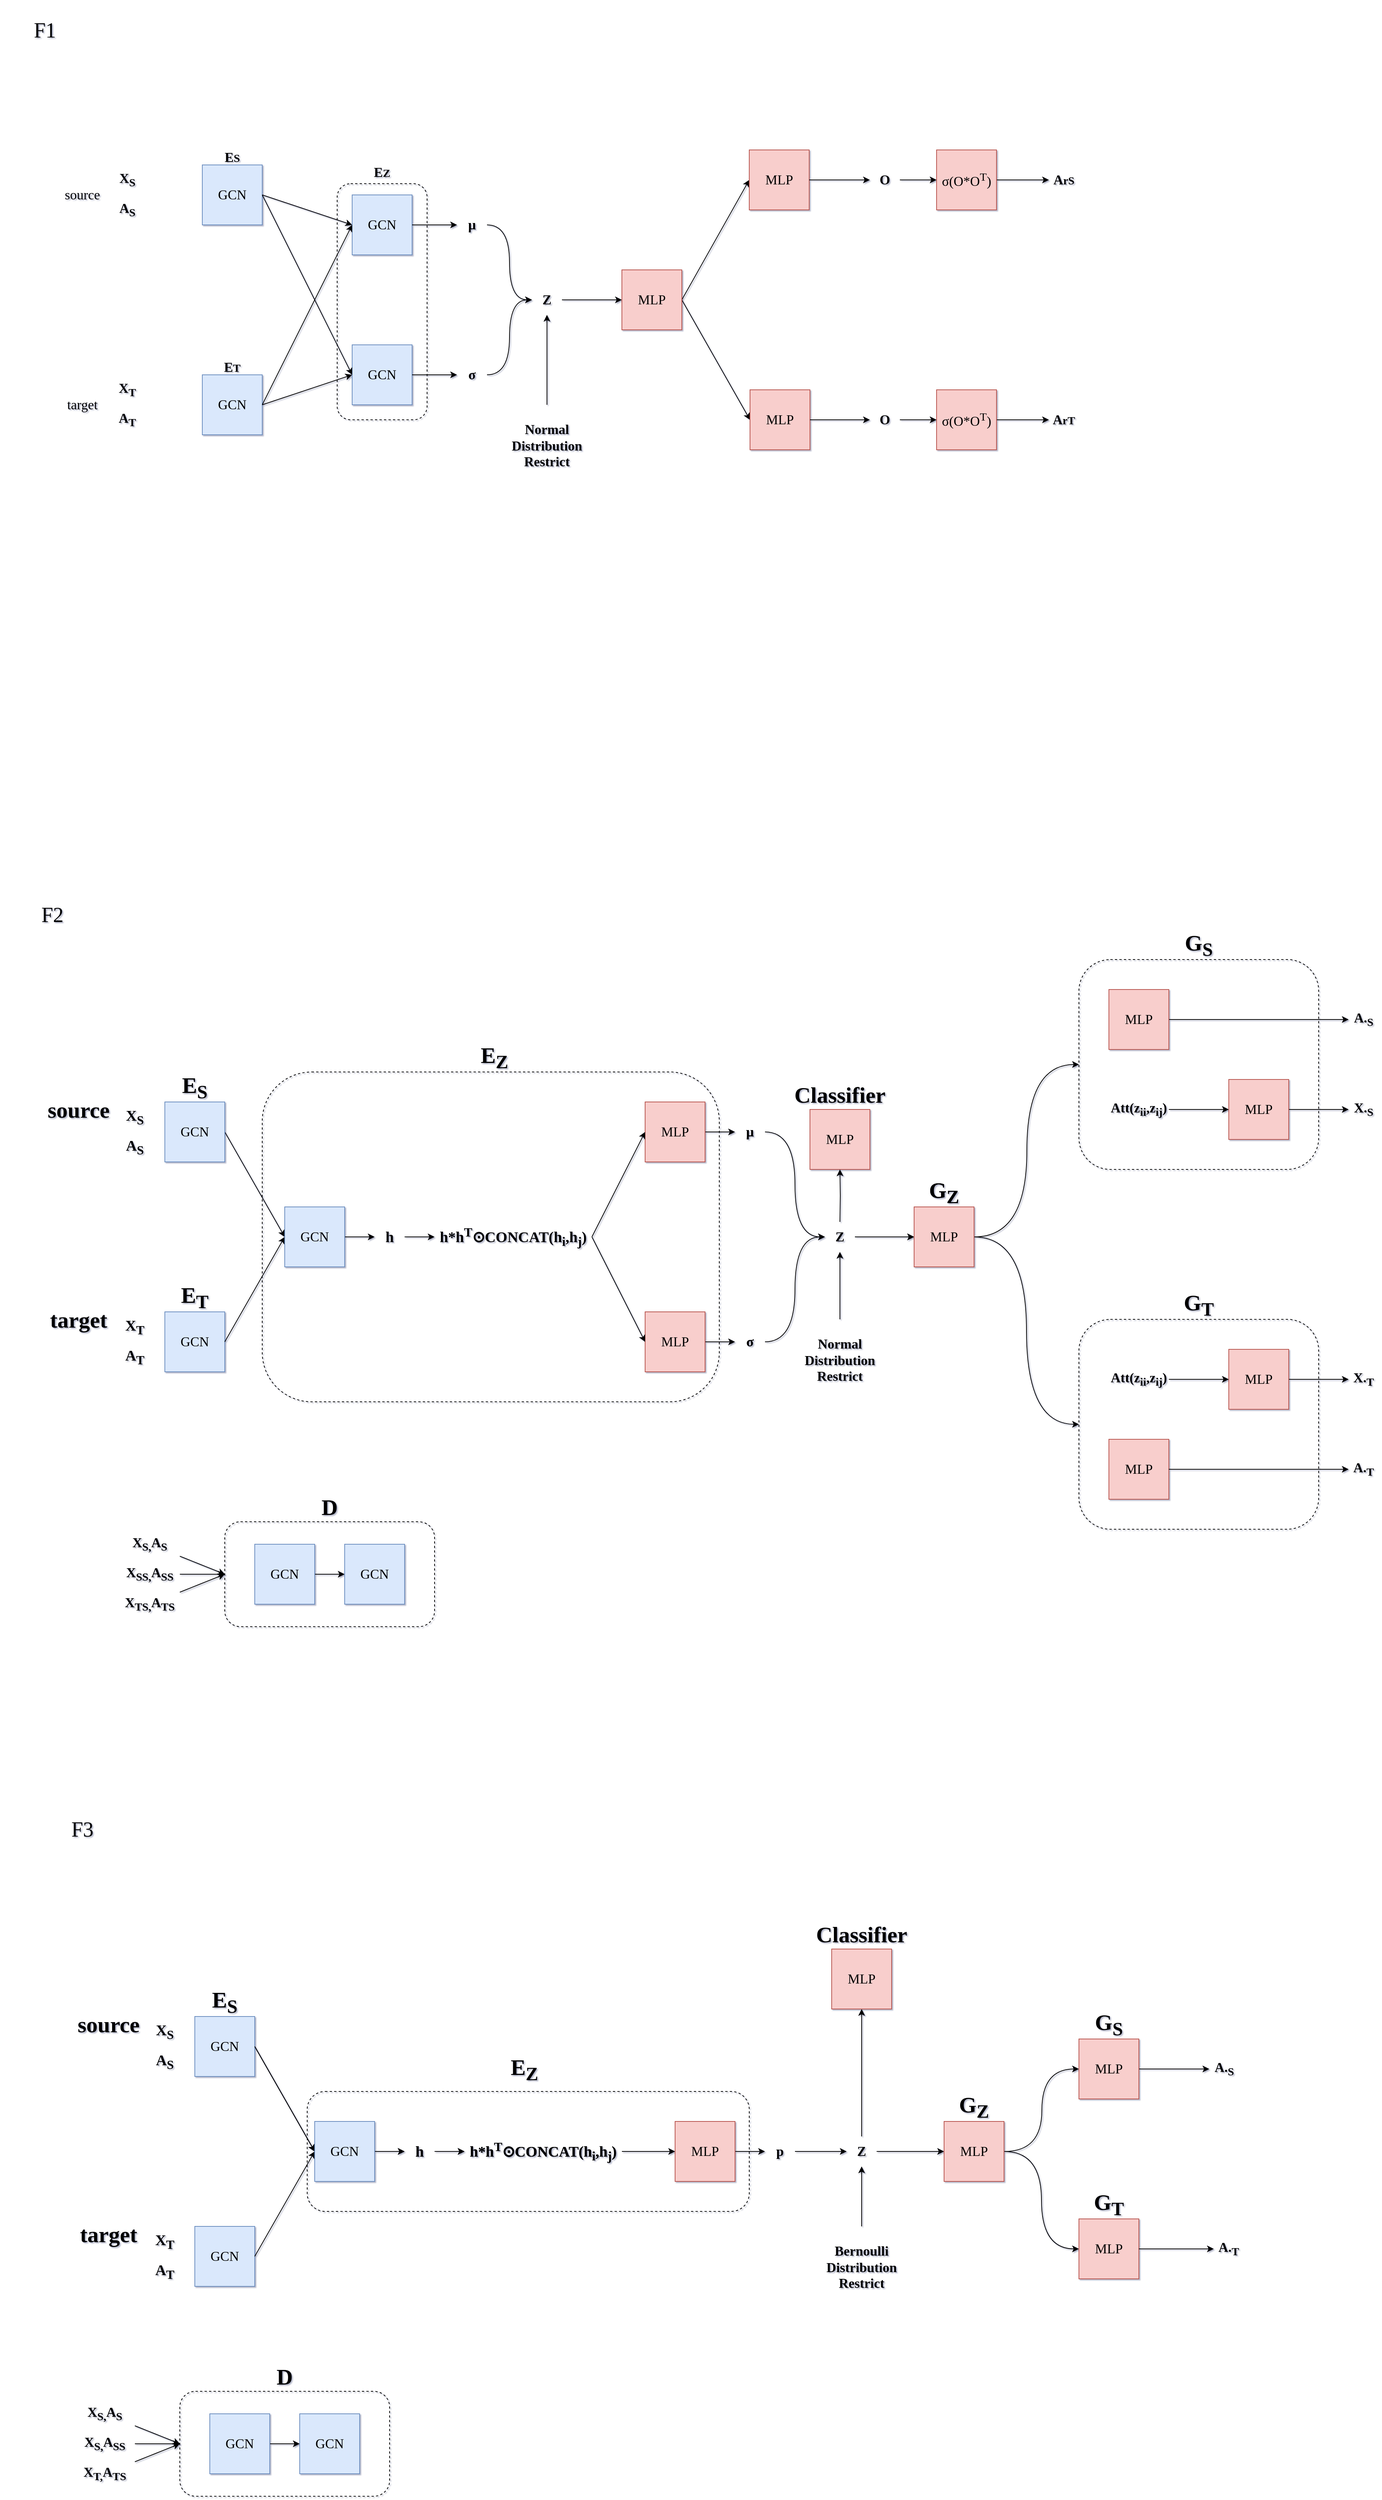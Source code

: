 <mxfile version="13.9.9" type="device"><diagram id="uRp-Ezidh6T9ZGtEhQ2s" name="第 1 页"><mxGraphModel dx="1673" dy="967" grid="1" gridSize="10" guides="1" tooltips="1" connect="1" arrows="1" fold="1" page="1" pageScale="1" pageWidth="827" pageHeight="1169" background="none" math="0" shadow="1"><root><mxCell id="0"/><mxCell id="1" parent="0"/><mxCell id="7CmXCeWLtxXLJjSj7pw9-159" value="" style="rounded=1;whiteSpace=wrap;html=1;dashed=1;fillColor=none;" parent="1" vertex="1"><mxGeometry x="1480" y="1280" width="320" height="280" as="geometry"/></mxCell><mxCell id="7CmXCeWLtxXLJjSj7pw9-148" value="" style="rounded=1;whiteSpace=wrap;html=1;dashed=1;fillColor=none;" parent="1" vertex="1"><mxGeometry x="390" y="1430" width="610" height="440" as="geometry"/></mxCell><mxCell id="7CmXCeWLtxXLJjSj7pw9-7" value="" style="rounded=1;whiteSpace=wrap;html=1;dashed=1;fillColor=none;" parent="1" vertex="1"><mxGeometry x="490" y="245" width="120" height="315" as="geometry"/></mxCell><mxCell id="SLWJfpebeWtvXgL8eMAG-1" value="&lt;font style=&quot;font-size: 18px;&quot;&gt;source&lt;/font&gt;" style="text;html=1;strokeColor=none;fillColor=none;align=center;verticalAlign=middle;whiteSpace=wrap;rounded=0;fontFamily=Times New Roman;fontSize=18;" parent="1" vertex="1"><mxGeometry x="110" y="240" width="80" height="40" as="geometry"/></mxCell><mxCell id="SLWJfpebeWtvXgL8eMAG-2" value="&lt;font style=&quot;font-size: 18px;&quot;&gt;target&lt;/font&gt;" style="text;html=1;strokeColor=none;fillColor=none;align=center;verticalAlign=middle;whiteSpace=wrap;rounded=0;fontFamily=Times New Roman;fontSize=18;" parent="1" vertex="1"><mxGeometry x="110" y="520" width="80" height="40" as="geometry"/></mxCell><mxCell id="SLWJfpebeWtvXgL8eMAG-3" value="&lt;font style=&quot;font-size: 18px&quot; face=&quot;Times New Roman&quot;&gt;GCN&lt;/font&gt;" style="rounded=0;whiteSpace=wrap;html=1;fillColor=#dae8fc;strokeColor=#6c8ebf;" parent="1" vertex="1"><mxGeometry x="310" y="220" width="80" height="80" as="geometry"/></mxCell><mxCell id="SLWJfpebeWtvXgL8eMAG-4" value="&lt;b style=&quot;font-size: 18px&quot;&gt;&lt;font face=&quot;Comic Sans MS&quot; style=&quot;font-size: 18px&quot;&gt;X&lt;sub&gt;S&lt;/sub&gt;&lt;/font&gt;&lt;/b&gt;" style="text;html=1;strokeColor=none;fillColor=none;align=center;verticalAlign=middle;whiteSpace=wrap;rounded=0;fontSize=18;" parent="1" vertex="1"><mxGeometry x="190" y="220" width="40" height="40" as="geometry"/></mxCell><mxCell id="SLWJfpebeWtvXgL8eMAG-5" value="&lt;b style=&quot;font-size: 18px&quot;&gt;&lt;font face=&quot;Comic Sans MS&quot; style=&quot;font-size: 18px&quot;&gt;A&lt;sub&gt;S&lt;/sub&gt;&lt;/font&gt;&lt;/b&gt;" style="text;html=1;strokeColor=none;fillColor=none;align=center;verticalAlign=middle;whiteSpace=wrap;rounded=0;fontSize=18;" parent="1" vertex="1"><mxGeometry x="190" y="260" width="40" height="40" as="geometry"/></mxCell><mxCell id="SLWJfpebeWtvXgL8eMAG-6" value="&lt;b style=&quot;font-size: 18px&quot;&gt;&lt;font face=&quot;Comic Sans MS&quot; style=&quot;font-size: 18px&quot;&gt;X&lt;sub&gt;T&lt;/sub&gt;&lt;/font&gt;&lt;/b&gt;" style="text;html=1;strokeColor=none;fillColor=none;align=center;verticalAlign=middle;whiteSpace=wrap;rounded=0;fontSize=18;" parent="1" vertex="1"><mxGeometry x="190" y="500" width="40" height="40" as="geometry"/></mxCell><mxCell id="SLWJfpebeWtvXgL8eMAG-7" value="&lt;b style=&quot;font-size: 18px&quot;&gt;&lt;font face=&quot;Comic Sans MS&quot; style=&quot;font-size: 18px&quot;&gt;A&lt;sub&gt;T&lt;/sub&gt;&lt;/font&gt;&lt;/b&gt;" style="text;html=1;strokeColor=none;fillColor=none;align=center;verticalAlign=middle;whiteSpace=wrap;rounded=0;fontSize=18;" parent="1" vertex="1"><mxGeometry x="190" y="540" width="40" height="40" as="geometry"/></mxCell><mxCell id="SLWJfpebeWtvXgL8eMAG-8" value="&lt;span style=&quot;font-family: &amp;#34;times new roman&amp;#34; ; font-size: 18px&quot;&gt;GCN&lt;/span&gt;" style="rounded=0;whiteSpace=wrap;html=1;fillColor=#dae8fc;strokeColor=#6c8ebf;" parent="1" vertex="1"><mxGeometry x="310" y="500" width="80" height="80" as="geometry"/></mxCell><mxCell id="SLWJfpebeWtvXgL8eMAG-9" value="&lt;span style=&quot;font-family: &amp;#34;times new roman&amp;#34; ; font-size: 18px&quot;&gt;GCN&lt;/span&gt;" style="rounded=0;whiteSpace=wrap;html=1;fillColor=#dae8fc;strokeColor=#6c8ebf;" parent="1" vertex="1"><mxGeometry x="510" y="260" width="80" height="80" as="geometry"/></mxCell><mxCell id="SLWJfpebeWtvXgL8eMAG-14" value="&lt;span style=&quot;font-family: &amp;#34;times new roman&amp;#34; ; font-size: 18px&quot;&gt;GCN&lt;/span&gt;" style="rounded=0;whiteSpace=wrap;html=1;fillColor=#dae8fc;strokeColor=#6c8ebf;" parent="1" vertex="1"><mxGeometry x="510" y="460" width="80" height="80" as="geometry"/></mxCell><mxCell id="SLWJfpebeWtvXgL8eMAG-15" value="" style="endArrow=classic;html=1;fontFamily=Times New Roman;fontSize=18;exitX=1;exitY=0.5;exitDx=0;exitDy=0;entryX=0;entryY=0.5;entryDx=0;entryDy=0;" parent="1" source="SLWJfpebeWtvXgL8eMAG-3" target="SLWJfpebeWtvXgL8eMAG-9" edge="1"><mxGeometry width="50" height="50" relative="1" as="geometry"><mxPoint x="550" y="490" as="sourcePoint"/><mxPoint x="600" y="440" as="targetPoint"/></mxGeometry></mxCell><mxCell id="SLWJfpebeWtvXgL8eMAG-16" value="" style="endArrow=classic;html=1;fontFamily=Times New Roman;fontSize=18;exitX=1;exitY=0.5;exitDx=0;exitDy=0;entryX=0;entryY=0.5;entryDx=0;entryDy=0;" parent="1" source="SLWJfpebeWtvXgL8eMAG-3" target="SLWJfpebeWtvXgL8eMAG-14" edge="1"><mxGeometry width="50" height="50" relative="1" as="geometry"><mxPoint x="400" y="290" as="sourcePoint"/><mxPoint x="520" y="330" as="targetPoint"/></mxGeometry></mxCell><mxCell id="SLWJfpebeWtvXgL8eMAG-17" value="" style="endArrow=classic;html=1;fontFamily=Times New Roman;fontSize=18;exitX=1;exitY=0.5;exitDx=0;exitDy=0;entryX=0;entryY=0.5;entryDx=0;entryDy=0;" parent="1" source="SLWJfpebeWtvXgL8eMAG-8" target="SLWJfpebeWtvXgL8eMAG-9" edge="1"><mxGeometry width="50" height="50" relative="1" as="geometry"><mxPoint x="410" y="300" as="sourcePoint"/><mxPoint x="530" y="340" as="targetPoint"/></mxGeometry></mxCell><mxCell id="SLWJfpebeWtvXgL8eMAG-18" value="" style="endArrow=classic;html=1;fontFamily=Times New Roman;fontSize=18;exitX=1;exitY=0.5;exitDx=0;exitDy=0;entryX=0;entryY=0.5;entryDx=0;entryDy=0;" parent="1" source="SLWJfpebeWtvXgL8eMAG-8" target="SLWJfpebeWtvXgL8eMAG-14" edge="1"><mxGeometry width="50" height="50" relative="1" as="geometry"><mxPoint x="410" y="560" as="sourcePoint"/><mxPoint x="510" y="520" as="targetPoint"/></mxGeometry></mxCell><mxCell id="SLWJfpebeWtvXgL8eMAG-19" value="" style="endArrow=classic;html=1;fontFamily=Times New Roman;fontSize=18;exitX=1;exitY=0.5;exitDx=0;exitDy=0;entryX=0;entryY=0.5;entryDx=0;entryDy=0;" parent="1" source="SLWJfpebeWtvXgL8eMAG-9" target="SLWJfpebeWtvXgL8eMAG-21" edge="1"><mxGeometry width="50" height="50" relative="1" as="geometry"><mxPoint x="650" y="330" as="sourcePoint"/><mxPoint x="680" y="320" as="targetPoint"/></mxGeometry></mxCell><mxCell id="SLWJfpebeWtvXgL8eMAG-20" value="" style="endArrow=classic;html=1;fontFamily=Times New Roman;fontSize=18;exitX=1;exitY=0.5;exitDx=0;exitDy=0;entryX=0;entryY=0.5;entryDx=0;entryDy=0;" parent="1" source="SLWJfpebeWtvXgL8eMAG-14" target="SLWJfpebeWtvXgL8eMAG-22" edge="1"><mxGeometry width="50" height="50" relative="1" as="geometry"><mxPoint x="590" y="519.5" as="sourcePoint"/><mxPoint x="680" y="519.5" as="targetPoint"/></mxGeometry></mxCell><mxCell id="SLWJfpebeWtvXgL8eMAG-21" value="&lt;font face=&quot;Comic Sans MS&quot;&gt;&lt;b&gt;μ&lt;/b&gt;&lt;/font&gt;" style="text;html=1;strokeColor=none;fillColor=none;align=center;verticalAlign=middle;whiteSpace=wrap;rounded=0;fontSize=18;" parent="1" vertex="1"><mxGeometry x="650" y="280" width="40" height="40" as="geometry"/></mxCell><mxCell id="SLWJfpebeWtvXgL8eMAG-22" value="&lt;font face=&quot;Comic Sans MS&quot;&gt;&lt;b&gt;σ&lt;/b&gt;&lt;/font&gt;" style="text;html=1;strokeColor=none;fillColor=none;align=center;verticalAlign=middle;whiteSpace=wrap;rounded=0;fontSize=18;" parent="1" vertex="1"><mxGeometry x="650" y="480" width="40" height="40" as="geometry"/></mxCell><mxCell id="7CmXCeWLtxXLJjSj7pw9-131" value="" style="edgeStyle=none;rounded=0;orthogonalLoop=1;jettySize=auto;html=1;" parent="1" source="SLWJfpebeWtvXgL8eMAG-23" target="7CmXCeWLtxXLJjSj7pw9-130" edge="1"><mxGeometry relative="1" as="geometry"/></mxCell><mxCell id="SLWJfpebeWtvXgL8eMAG-23" value="&lt;font face=&quot;Comic Sans MS&quot;&gt;&lt;b&gt;Z&lt;/b&gt;&lt;/font&gt;" style="text;html=1;strokeColor=none;fillColor=none;align=center;verticalAlign=middle;whiteSpace=wrap;rounded=0;fontSize=18;" parent="1" vertex="1"><mxGeometry x="750" y="380" width="40" height="40" as="geometry"/></mxCell><mxCell id="SLWJfpebeWtvXgL8eMAG-25" value="" style="endArrow=classic;html=1;fontFamily=Times New Roman;fontSize=18;exitX=1;exitY=0.5;exitDx=0;exitDy=0;entryX=0;entryY=0.5;entryDx=0;entryDy=0;edgeStyle=orthogonalEdgeStyle;curved=1;" parent="1" source="SLWJfpebeWtvXgL8eMAG-21" target="SLWJfpebeWtvXgL8eMAG-23" edge="1"><mxGeometry width="50" height="50" relative="1" as="geometry"><mxPoint x="610" y="430" as="sourcePoint"/><mxPoint x="700" y="430" as="targetPoint"/></mxGeometry></mxCell><mxCell id="SLWJfpebeWtvXgL8eMAG-26" value="" style="endArrow=classic;html=1;fontFamily=Times New Roman;fontSize=18;exitX=1;exitY=0.5;exitDx=0;exitDy=0;entryX=0;entryY=0.5;entryDx=0;entryDy=0;edgeStyle=orthogonalEdgeStyle;curved=1;" parent="1" source="SLWJfpebeWtvXgL8eMAG-22" target="SLWJfpebeWtvXgL8eMAG-23" edge="1"><mxGeometry width="50" height="50" relative="1" as="geometry"><mxPoint x="730" y="330" as="sourcePoint"/><mxPoint x="760" y="430" as="targetPoint"/></mxGeometry></mxCell><mxCell id="7CmXCeWLtxXLJjSj7pw9-1" value="&lt;font face=&quot;Times New Roman&quot;&gt;&lt;sub&gt;&lt;b&gt;&lt;span style=&quot;font-size: 18px&quot;&gt;E&lt;/span&gt;&lt;span style=&quot;font-size: 15px&quot;&gt;S&lt;/span&gt;&lt;/b&gt;&lt;/sub&gt;&lt;/font&gt;" style="text;html=1;strokeColor=none;fillColor=none;align=center;verticalAlign=middle;whiteSpace=wrap;rounded=0;" parent="1" vertex="1"><mxGeometry x="330" y="200" width="40" height="20" as="geometry"/></mxCell><mxCell id="7CmXCeWLtxXLJjSj7pw9-4" value="&lt;font face=&quot;Times New Roman&quot;&gt;&lt;sub&gt;&lt;b&gt;&lt;span style=&quot;font-size: 18px&quot;&gt;E&lt;/span&gt;&lt;span style=&quot;font-size: 15px&quot;&gt;T&lt;/span&gt;&lt;/b&gt;&lt;/sub&gt;&lt;/font&gt;" style="text;html=1;strokeColor=none;fillColor=none;align=center;verticalAlign=middle;whiteSpace=wrap;rounded=0;" parent="1" vertex="1"><mxGeometry x="330" y="480" width="40" height="20" as="geometry"/></mxCell><mxCell id="7CmXCeWLtxXLJjSj7pw9-5" value="&lt;font face=&quot;Times New Roman&quot;&gt;&lt;sub&gt;&lt;b&gt;&lt;span style=&quot;font-size: 18px&quot;&gt;E&lt;/span&gt;&lt;span style=&quot;font-size: 15px&quot;&gt;Z&lt;/span&gt;&lt;/b&gt;&lt;/sub&gt;&lt;/font&gt;" style="text;html=1;strokeColor=none;fillColor=none;align=center;verticalAlign=middle;whiteSpace=wrap;rounded=0;" parent="1" vertex="1"><mxGeometry x="530" y="220" width="40" height="20" as="geometry"/></mxCell><mxCell id="7CmXCeWLtxXLJjSj7pw9-63" value="" style="endArrow=classic;html=1;fontFamily=Times New Roman;fontSize=18;exitX=1;exitY=0.5;exitDx=0;exitDy=0;entryX=0;entryY=0.5;entryDx=0;entryDy=0;" parent="1" source="7CmXCeWLtxXLJjSj7pw9-130" target="7CmXCeWLtxXLJjSj7pw9-8" edge="1"><mxGeometry width="50" height="50" relative="1" as="geometry"><mxPoint x="800" y="390" as="sourcePoint"/><mxPoint x="920" y="430" as="targetPoint"/></mxGeometry></mxCell><mxCell id="7CmXCeWLtxXLJjSj7pw9-64" value="" style="endArrow=classic;html=1;fontFamily=Times New Roman;fontSize=18;entryX=0;entryY=0.5;entryDx=0;entryDy=0;exitX=1;exitY=0.5;exitDx=0;exitDy=0;" parent="1" source="7CmXCeWLtxXLJjSj7pw9-130" target="7CmXCeWLtxXLJjSj7pw9-55" edge="1"><mxGeometry width="50" height="50" relative="1" as="geometry"><mxPoint x="790" y="400" as="sourcePoint"/><mxPoint x="1070.0" y="590" as="targetPoint"/></mxGeometry></mxCell><mxCell id="7CmXCeWLtxXLJjSj7pw9-65" value="&lt;span style=&quot;font-size: 28px&quot;&gt;F1&lt;/span&gt;" style="text;html=1;strokeColor=none;fillColor=none;align=center;verticalAlign=middle;whiteSpace=wrap;rounded=0;fontFamily=Times New Roman;fontSize=18;" parent="1" vertex="1"><mxGeometry x="40" width="120" height="80" as="geometry"/></mxCell><mxCell id="7CmXCeWLtxXLJjSj7pw9-67" value="&lt;font style=&quot;font-size: 30px&quot;&gt;&lt;b&gt;source&lt;/b&gt;&lt;/font&gt;" style="text;html=1;strokeColor=none;fillColor=none;align=center;verticalAlign=middle;whiteSpace=wrap;rounded=0;fontFamily=Times New Roman;fontSize=18;" parent="1" vertex="1"><mxGeometry x="90" y="1440" width="110" height="80" as="geometry"/></mxCell><mxCell id="7CmXCeWLtxXLJjSj7pw9-69" value="&lt;font style=&quot;font-size: 18px&quot; face=&quot;Times New Roman&quot;&gt;GCN&lt;/font&gt;" style="rounded=0;whiteSpace=wrap;html=1;fillColor=#dae8fc;strokeColor=#6c8ebf;" parent="1" vertex="1"><mxGeometry x="260" y="1470" width="80" height="80" as="geometry"/></mxCell><mxCell id="7CmXCeWLtxXLJjSj7pw9-70" value="&lt;b style=&quot;font-size: 20px&quot;&gt;&lt;font face=&quot;Comic Sans MS&quot; style=&quot;font-size: 20px&quot;&gt;X&lt;sub&gt;S&lt;/sub&gt;&lt;/font&gt;&lt;/b&gt;" style="text;html=1;strokeColor=none;fillColor=none;align=center;verticalAlign=middle;whiteSpace=wrap;rounded=0;fontSize=18;" parent="1" vertex="1"><mxGeometry x="200" y="1470" width="40" height="40" as="geometry"/></mxCell><mxCell id="7CmXCeWLtxXLJjSj7pw9-71" value="&lt;b style=&quot;font-size: 20px&quot;&gt;&lt;font face=&quot;Comic Sans MS&quot; style=&quot;font-size: 20px&quot;&gt;A&lt;sub&gt;S&lt;/sub&gt;&lt;/font&gt;&lt;/b&gt;" style="text;html=1;strokeColor=none;fillColor=none;align=center;verticalAlign=middle;whiteSpace=wrap;rounded=0;fontSize=18;" parent="1" vertex="1"><mxGeometry x="200" y="1510" width="40" height="40" as="geometry"/></mxCell><mxCell id="7CmXCeWLtxXLJjSj7pw9-72" value="&lt;b style=&quot;font-size: 20px&quot;&gt;&lt;font face=&quot;Comic Sans MS&quot; style=&quot;font-size: 20px&quot;&gt;X&lt;sub&gt;T&lt;/sub&gt;&lt;/font&gt;&lt;/b&gt;" style="text;html=1;strokeColor=none;fillColor=none;align=center;verticalAlign=middle;whiteSpace=wrap;rounded=0;fontSize=18;" parent="1" vertex="1"><mxGeometry x="200" y="1750" width="40" height="40" as="geometry"/></mxCell><mxCell id="7CmXCeWLtxXLJjSj7pw9-73" value="&lt;b style=&quot;font-size: 20px&quot;&gt;&lt;font face=&quot;Comic Sans MS&quot; style=&quot;font-size: 20px&quot;&gt;A&lt;sub&gt;T&lt;/sub&gt;&lt;/font&gt;&lt;/b&gt;" style="text;html=1;strokeColor=none;fillColor=none;align=center;verticalAlign=middle;whiteSpace=wrap;rounded=0;fontSize=18;" parent="1" vertex="1"><mxGeometry x="200" y="1790" width="40" height="40" as="geometry"/></mxCell><mxCell id="7CmXCeWLtxXLJjSj7pw9-74" value="&lt;span style=&quot;font-family: &amp;#34;times new roman&amp;#34; ; font-size: 18px&quot;&gt;GCN&lt;/span&gt;" style="rounded=0;whiteSpace=wrap;html=1;fillColor=#dae8fc;strokeColor=#6c8ebf;" parent="1" vertex="1"><mxGeometry x="260" y="1750" width="80" height="80" as="geometry"/></mxCell><mxCell id="7CmXCeWLtxXLJjSj7pw9-77" value="" style="endArrow=classic;html=1;fontFamily=Times New Roman;fontSize=18;exitX=1;exitY=0.5;exitDx=0;exitDy=0;entryX=0;entryY=0.5;entryDx=0;entryDy=0;" parent="1" source="7CmXCeWLtxXLJjSj7pw9-69" target="7CmXCeWLtxXLJjSj7pw9-144" edge="1"><mxGeometry width="50" height="50" relative="1" as="geometry"><mxPoint x="500" y="1740" as="sourcePoint"/><mxPoint x="460" y="1550" as="targetPoint"/></mxGeometry></mxCell><mxCell id="7CmXCeWLtxXLJjSj7pw9-80" value="" style="endArrow=classic;html=1;fontFamily=Times New Roman;fontSize=18;exitX=1;exitY=0.5;exitDx=0;exitDy=0;entryX=0;entryY=0.5;entryDx=0;entryDy=0;" parent="1" source="7CmXCeWLtxXLJjSj7pw9-74" target="7CmXCeWLtxXLJjSj7pw9-144" edge="1"><mxGeometry width="50" height="50" relative="1" as="geometry"><mxPoint x="360" y="1810" as="sourcePoint"/><mxPoint x="460" y="1750" as="targetPoint"/></mxGeometry></mxCell><mxCell id="7CmXCeWLtxXLJjSj7pw9-81" value="" style="endArrow=classic;html=1;fontFamily=Times New Roman;fontSize=18;exitX=1;exitY=0.5;exitDx=0;exitDy=0;entryX=0;entryY=0.5;entryDx=0;entryDy=0;" parent="1" source="7CmXCeWLtxXLJjSj7pw9-138" target="7CmXCeWLtxXLJjSj7pw9-83" edge="1"><mxGeometry width="50" height="50" relative="1" as="geometry"><mxPoint x="1181" y="1534" as="sourcePoint"/><mxPoint x="1271" y="1554" as="targetPoint"/></mxGeometry></mxCell><mxCell id="7CmXCeWLtxXLJjSj7pw9-82" value="" style="endArrow=classic;html=1;fontFamily=Times New Roman;fontSize=18;exitX=1;exitY=0.5;exitDx=0;exitDy=0;entryX=0;entryY=0.5;entryDx=0;entryDy=0;" parent="1" source="7CmXCeWLtxXLJjSj7pw9-140" target="7CmXCeWLtxXLJjSj7pw9-84" edge="1"><mxGeometry width="50" height="50" relative="1" as="geometry"><mxPoint x="1181" y="1734" as="sourcePoint"/><mxPoint x="1271" y="1753.5" as="targetPoint"/></mxGeometry></mxCell><mxCell id="7CmXCeWLtxXLJjSj7pw9-83" value="&lt;font face=&quot;Comic Sans MS&quot;&gt;&lt;b&gt;μ&lt;/b&gt;&lt;/font&gt;" style="text;html=1;strokeColor=none;fillColor=none;align=center;verticalAlign=middle;whiteSpace=wrap;rounded=0;fontSize=18;" parent="1" vertex="1"><mxGeometry x="1021" y="1490" width="40" height="40" as="geometry"/></mxCell><mxCell id="7CmXCeWLtxXLJjSj7pw9-84" value="&lt;font face=&quot;Comic Sans MS&quot;&gt;&lt;b&gt;σ&lt;/b&gt;&lt;/font&gt;" style="text;html=1;strokeColor=none;fillColor=none;align=center;verticalAlign=middle;whiteSpace=wrap;rounded=0;fontSize=18;" parent="1" vertex="1"><mxGeometry x="1021" y="1770" width="40" height="40" as="geometry"/></mxCell><mxCell id="7CmXCeWLtxXLJjSj7pw9-177" value="" style="edgeStyle=none;rounded=0;orthogonalLoop=1;jettySize=auto;html=1;" parent="1" source="7CmXCeWLtxXLJjSj7pw9-85" target="7CmXCeWLtxXLJjSj7pw9-174" edge="1"><mxGeometry relative="1" as="geometry"/></mxCell><mxCell id="7CmXCeWLtxXLJjSj7pw9-85" value="&lt;font face=&quot;Comic Sans MS&quot;&gt;&lt;b&gt;Z&lt;/b&gt;&lt;/font&gt;" style="text;html=1;strokeColor=none;fillColor=none;align=center;verticalAlign=middle;whiteSpace=wrap;rounded=0;fontSize=18;" parent="1" vertex="1"><mxGeometry x="1141" y="1630" width="40" height="40" as="geometry"/></mxCell><mxCell id="7CmXCeWLtxXLJjSj7pw9-86" value="" style="endArrow=classic;html=1;fontFamily=Times New Roman;fontSize=18;exitX=1;exitY=0.5;exitDx=0;exitDy=0;entryX=0;entryY=0.5;entryDx=0;entryDy=0;edgeStyle=orthogonalEdgeStyle;curved=1;" parent="1" source="7CmXCeWLtxXLJjSj7pw9-83" target="7CmXCeWLtxXLJjSj7pw9-85" edge="1"><mxGeometry width="50" height="50" relative="1" as="geometry"><mxPoint x="1201" y="1664" as="sourcePoint"/><mxPoint x="1291" y="1664" as="targetPoint"/></mxGeometry></mxCell><mxCell id="7CmXCeWLtxXLJjSj7pw9-87" value="" style="endArrow=classic;html=1;fontFamily=Times New Roman;fontSize=18;exitX=1;exitY=0.5;exitDx=0;exitDy=0;entryX=0;entryY=0.5;entryDx=0;entryDy=0;edgeStyle=orthogonalEdgeStyle;curved=1;" parent="1" source="7CmXCeWLtxXLJjSj7pw9-84" target="7CmXCeWLtxXLJjSj7pw9-85" edge="1"><mxGeometry width="50" height="50" relative="1" as="geometry"><mxPoint x="1321" y="1564" as="sourcePoint"/><mxPoint x="1351" y="1664" as="targetPoint"/></mxGeometry></mxCell><mxCell id="7CmXCeWLtxXLJjSj7pw9-88" value="&lt;font face=&quot;Times New Roman&quot;&gt;&lt;span style=&quot;font-size: 30px&quot;&gt;&lt;b&gt;E&lt;sub&gt;S&lt;/sub&gt;&lt;/b&gt;&lt;/span&gt;&lt;/font&gt;" style="text;html=1;strokeColor=none;fillColor=none;align=center;verticalAlign=middle;whiteSpace=wrap;rounded=0;" parent="1" vertex="1"><mxGeometry x="260" y="1430" width="80" height="40" as="geometry"/></mxCell><mxCell id="7CmXCeWLtxXLJjSj7pw9-123" value="&lt;span style=&quot;font-size: 28px&quot;&gt;F2&lt;/span&gt;" style="text;html=1;strokeColor=none;fillColor=none;align=center;verticalAlign=middle;whiteSpace=wrap;rounded=0;fontFamily=Times New Roman;fontSize=18;" parent="1" vertex="1"><mxGeometry x="50" y="1180" width="120" height="80" as="geometry"/></mxCell><mxCell id="7CmXCeWLtxXLJjSj7pw9-124" value="&lt;font face=&quot;Comic Sans MS&quot;&gt;&lt;b&gt;Normal Distribution&lt;br&gt;Restrict&lt;br&gt;&lt;/b&gt;&lt;/font&gt;" style="text;html=1;strokeColor=none;fillColor=none;align=center;verticalAlign=middle;whiteSpace=wrap;rounded=0;fontSize=18;" parent="1" vertex="1"><mxGeometry x="710" y="540" width="120" height="110" as="geometry"/></mxCell><mxCell id="7CmXCeWLtxXLJjSj7pw9-125" value="" style="endArrow=classic;html=1;fontFamily=Times New Roman;fontSize=18;exitX=0.5;exitY=0;exitDx=0;exitDy=0;entryX=0.5;entryY=1;entryDx=0;entryDy=0;" parent="1" source="7CmXCeWLtxXLJjSj7pw9-124" target="SLWJfpebeWtvXgL8eMAG-23" edge="1"><mxGeometry width="50" height="50" relative="1" as="geometry"><mxPoint x="600" y="310" as="sourcePoint"/><mxPoint x="660" y="310" as="targetPoint"/></mxGeometry></mxCell><mxCell id="7CmXCeWLtxXLJjSj7pw9-128" value="&lt;font face=&quot;Comic Sans MS&quot;&gt;&lt;b&gt;Normal Distribution&lt;br&gt;Restrict&lt;br&gt;&lt;/b&gt;&lt;/font&gt;" style="text;html=1;strokeColor=none;fillColor=none;align=center;verticalAlign=middle;whiteSpace=wrap;rounded=0;fontSize=18;" parent="1" vertex="1"><mxGeometry x="1101" y="1760" width="120" height="110" as="geometry"/></mxCell><mxCell id="7CmXCeWLtxXLJjSj7pw9-129" value="" style="endArrow=classic;html=1;fontFamily=Times New Roman;fontSize=18;entryX=0.5;entryY=1;entryDx=0;entryDy=0;exitX=0.5;exitY=0;exitDx=0;exitDy=0;" parent="1" source="7CmXCeWLtxXLJjSj7pw9-128" target="7CmXCeWLtxXLJjSj7pw9-85" edge="1"><mxGeometry width="50" height="50" relative="1" as="geometry"><mxPoint x="1480" y="1764" as="sourcePoint"/><mxPoint x="1241" y="1670" as="targetPoint"/></mxGeometry></mxCell><mxCell id="7CmXCeWLtxXLJjSj7pw9-130" value="&lt;font face=&quot;Times New Roman&quot;&gt;&lt;span style=&quot;font-size: 18px&quot;&gt;MLP&lt;/span&gt;&lt;/font&gt;" style="rounded=0;whiteSpace=wrap;html=1;fillColor=#f8cecc;strokeColor=#b85450;" parent="1" vertex="1"><mxGeometry x="870" y="360" width="80" height="80" as="geometry"/></mxCell><mxCell id="7CmXCeWLtxXLJjSj7pw9-133" value="&lt;b style=&quot;font-family: &amp;#34;comic sans ms&amp;#34; ; font-size: 20px&quot;&gt;h&lt;/b&gt;" style="text;html=1;strokeColor=none;fillColor=none;align=center;verticalAlign=middle;whiteSpace=wrap;rounded=0;fontSize=18;" parent="1" vertex="1"><mxGeometry x="540" y="1630" width="40" height="40" as="geometry"/></mxCell><mxCell id="7CmXCeWLtxXLJjSj7pw9-136" value="&lt;font face=&quot;Comic Sans MS&quot; style=&quot;font-size: 20px&quot;&gt;&lt;b&gt;h*h&lt;sup&gt;T&lt;/sup&gt;⊙&lt;/b&gt;&lt;/font&gt;&lt;b style=&quot;font-family: &amp;#34;comic sans ms&amp;#34; ; font-size: 20px&quot;&gt;CONCAT(h&lt;sub&gt;i&lt;/sub&gt;,h&lt;sub&gt;j&lt;/sub&gt;)&lt;/b&gt;" style="text;html=1;strokeColor=none;fillColor=none;align=center;verticalAlign=middle;whiteSpace=wrap;rounded=0;fontSize=18;" parent="1" vertex="1"><mxGeometry x="620" y="1630" width="210" height="40" as="geometry"/></mxCell><mxCell id="7CmXCeWLtxXLJjSj7pw9-137" value="" style="edgeStyle=none;rounded=0;orthogonalLoop=1;jettySize=auto;html=1;exitX=1;exitY=0.5;exitDx=0;exitDy=0;entryX=0;entryY=0.5;entryDx=0;entryDy=0;" parent="1" source="7CmXCeWLtxXLJjSj7pw9-133" target="7CmXCeWLtxXLJjSj7pw9-136" edge="1"><mxGeometry relative="1" as="geometry"><mxPoint x="430" y="1520" as="sourcePoint"/><mxPoint x="470" y="1520" as="targetPoint"/></mxGeometry></mxCell><mxCell id="7CmXCeWLtxXLJjSj7pw9-138" value="&lt;font face=&quot;Times New Roman&quot;&gt;&lt;span style=&quot;font-size: 18px&quot;&gt;MLP&lt;/span&gt;&lt;/font&gt;" style="rounded=0;whiteSpace=wrap;html=1;fillColor=#f8cecc;strokeColor=#b85450;" parent="1" vertex="1"><mxGeometry x="901" y="1470" width="80" height="80" as="geometry"/></mxCell><mxCell id="7CmXCeWLtxXLJjSj7pw9-140" value="&lt;font face=&quot;Times New Roman&quot;&gt;&lt;span style=&quot;font-size: 18px&quot;&gt;MLP&lt;/span&gt;&lt;/font&gt;" style="rounded=0;whiteSpace=wrap;html=1;fillColor=#f8cecc;strokeColor=#b85450;" parent="1" vertex="1"><mxGeometry x="901" y="1750" width="80" height="80" as="geometry"/></mxCell><mxCell id="7CmXCeWLtxXLJjSj7pw9-142" value="" style="edgeStyle=none;rounded=0;orthogonalLoop=1;jettySize=auto;html=1;exitX=1;exitY=0.5;exitDx=0;exitDy=0;entryX=0;entryY=0.5;entryDx=0;entryDy=0;" parent="1" source="7CmXCeWLtxXLJjSj7pw9-136" target="7CmXCeWLtxXLJjSj7pw9-140" edge="1"><mxGeometry relative="1" as="geometry"><mxPoint x="1090.0" y="1520" as="sourcePoint"/><mxPoint x="1140" y="1530" as="targetPoint"/></mxGeometry></mxCell><mxCell id="7CmXCeWLtxXLJjSj7pw9-143" value="" style="edgeStyle=none;rounded=0;orthogonalLoop=1;jettySize=auto;html=1;entryX=0;entryY=0.5;entryDx=0;entryDy=0;exitX=1;exitY=0.5;exitDx=0;exitDy=0;" parent="1" source="7CmXCeWLtxXLJjSj7pw9-136" target="7CmXCeWLtxXLJjSj7pw9-138" edge="1"><mxGeometry relative="1" as="geometry"><mxPoint x="1090" y="1800" as="sourcePoint"/><mxPoint x="1140" y="1810" as="targetPoint"/></mxGeometry></mxCell><mxCell id="7CmXCeWLtxXLJjSj7pw9-145" value="" style="edgeStyle=none;rounded=0;orthogonalLoop=1;jettySize=auto;html=1;" parent="1" source="7CmXCeWLtxXLJjSj7pw9-144" target="7CmXCeWLtxXLJjSj7pw9-133" edge="1"><mxGeometry relative="1" as="geometry"/></mxCell><mxCell id="7CmXCeWLtxXLJjSj7pw9-144" value="&lt;span style=&quot;font-family: &amp;#34;times new roman&amp;#34; ; font-size: 18px&quot;&gt;GCN&lt;/span&gt;" style="rounded=0;whiteSpace=wrap;html=1;fillColor=#dae8fc;strokeColor=#6c8ebf;" parent="1" vertex="1"><mxGeometry x="420" y="1610" width="80" height="80" as="geometry"/></mxCell><mxCell id="7CmXCeWLtxXLJjSj7pw9-172" value="" style="edgeStyle=orthogonalEdgeStyle;rounded=0;orthogonalLoop=1;jettySize=auto;html=1;entryX=0;entryY=0.5;entryDx=0;entryDy=0;exitX=1;exitY=0.5;exitDx=0;exitDy=0;curved=1;" parent="1" source="7CmXCeWLtxXLJjSj7pw9-174" target="7CmXCeWLtxXLJjSj7pw9-163" edge="1"><mxGeometry relative="1" as="geometry"><mxPoint x="1260" y="1650" as="sourcePoint"/><mxPoint x="1270.0" y="1500" as="targetPoint"/></mxGeometry></mxCell><mxCell id="7CmXCeWLtxXLJjSj7pw9-173" value="" style="rounded=1;whiteSpace=wrap;html=1;dashed=1;fillColor=none;" parent="1" vertex="1"><mxGeometry x="340" y="2030" width="280" height="140" as="geometry"/></mxCell><mxCell id="7CmXCeWLtxXLJjSj7pw9-174" value="&lt;font face=&quot;Times New Roman&quot;&gt;&lt;span style=&quot;font-size: 18px&quot;&gt;MLP&lt;/span&gt;&lt;/font&gt;" style="rounded=0;whiteSpace=wrap;html=1;fillColor=#f8cecc;strokeColor=#b85450;" parent="1" vertex="1"><mxGeometry x="1260" y="1610" width="80" height="80" as="geometry"/></mxCell><mxCell id="7CmXCeWLtxXLJjSj7pw9-178" value="&lt;font face=&quot;Times New Roman&quot;&gt;&lt;span style=&quot;font-size: 30px&quot;&gt;&lt;b&gt;E&lt;sub&gt;T&lt;/sub&gt;&lt;/b&gt;&lt;/span&gt;&lt;/font&gt;" style="text;html=1;strokeColor=none;fillColor=none;align=center;verticalAlign=middle;whiteSpace=wrap;rounded=0;" parent="1" vertex="1"><mxGeometry x="260" y="1710" width="80" height="40" as="geometry"/></mxCell><mxCell id="7CmXCeWLtxXLJjSj7pw9-179" value="&lt;font face=&quot;Times New Roman&quot;&gt;&lt;span style=&quot;font-size: 30px&quot;&gt;&lt;b&gt;E&lt;sub&gt;Z&lt;/sub&gt;&lt;/b&gt;&lt;/span&gt;&lt;/font&gt;" style="text;html=1;strokeColor=none;fillColor=none;align=center;verticalAlign=middle;whiteSpace=wrap;rounded=0;" parent="1" vertex="1"><mxGeometry x="660" y="1390" width="80" height="40" as="geometry"/></mxCell><mxCell id="7CmXCeWLtxXLJjSj7pw9-180" value="&lt;font face=&quot;Times New Roman&quot;&gt;&lt;span style=&quot;font-size: 30px&quot;&gt;&lt;b&gt;G&lt;sub&gt;Z&lt;/sub&gt;&lt;/b&gt;&lt;/span&gt;&lt;/font&gt;" style="text;html=1;strokeColor=none;fillColor=none;align=center;verticalAlign=middle;whiteSpace=wrap;rounded=0;" parent="1" vertex="1"><mxGeometry x="1260" y="1570" width="80" height="40" as="geometry"/></mxCell><mxCell id="7CmXCeWLtxXLJjSj7pw9-182" value="&lt;font face=&quot;Times New Roman&quot;&gt;&lt;span style=&quot;font-size: 30px&quot;&gt;&lt;b&gt;G&lt;sub&gt;S&lt;/sub&gt;&lt;/b&gt;&lt;/span&gt;&lt;/font&gt;" style="text;html=1;strokeColor=none;fillColor=none;align=center;verticalAlign=middle;whiteSpace=wrap;rounded=0;" parent="1" vertex="1"><mxGeometry x="1600" y="1240" width="80" height="40" as="geometry"/></mxCell><mxCell id="7CmXCeWLtxXLJjSj7pw9-185" value="&lt;font face=&quot;Times New Roman&quot;&gt;&lt;span style=&quot;font-size: 30px&quot;&gt;&lt;b&gt;G&lt;sub&gt;T&lt;/sub&gt;&lt;/b&gt;&lt;/span&gt;&lt;/font&gt;" style="text;html=1;strokeColor=none;fillColor=none;align=center;verticalAlign=middle;whiteSpace=wrap;rounded=0;" parent="1" vertex="1"><mxGeometry x="1600" y="1720" width="80" height="40" as="geometry"/></mxCell><mxCell id="7CmXCeWLtxXLJjSj7pw9-188" value="" style="edgeStyle=none;rounded=0;orthogonalLoop=1;jettySize=auto;html=1;" parent="1" source="7CmXCeWLtxXLJjSj7pw9-186" target="7CmXCeWLtxXLJjSj7pw9-187" edge="1"><mxGeometry relative="1" as="geometry"/></mxCell><mxCell id="7CmXCeWLtxXLJjSj7pw9-186" value="&lt;font style=&quot;font-size: 18px&quot; face=&quot;Times New Roman&quot;&gt;GCN&lt;/font&gt;" style="rounded=0;whiteSpace=wrap;html=1;fillColor=#dae8fc;strokeColor=#6c8ebf;" parent="1" vertex="1"><mxGeometry x="380" y="2060" width="80" height="80" as="geometry"/></mxCell><mxCell id="7CmXCeWLtxXLJjSj7pw9-187" value="&lt;font style=&quot;font-size: 18px&quot; face=&quot;Times New Roman&quot;&gt;GCN&lt;/font&gt;" style="rounded=0;whiteSpace=wrap;html=1;fillColor=#dae8fc;strokeColor=#6c8ebf;" parent="1" vertex="1"><mxGeometry x="500" y="2060" width="80" height="80" as="geometry"/></mxCell><mxCell id="7CmXCeWLtxXLJjSj7pw9-189" value="&lt;font face=&quot;Times New Roman&quot;&gt;&lt;span style=&quot;font-size: 30px&quot;&gt;&lt;b&gt;D&lt;/b&gt;&lt;/span&gt;&lt;/font&gt;" style="text;html=1;strokeColor=none;fillColor=none;align=center;verticalAlign=middle;whiteSpace=wrap;rounded=0;" parent="1" vertex="1"><mxGeometry x="440" y="1990" width="80" height="40" as="geometry"/></mxCell><mxCell id="7CmXCeWLtxXLJjSj7pw9-193" value="" style="edgeStyle=none;rounded=0;orthogonalLoop=1;jettySize=auto;html=1;entryX=0;entryY=0.5;entryDx=0;entryDy=0;" parent="1" source="7CmXCeWLtxXLJjSj7pw9-190" target="7CmXCeWLtxXLJjSj7pw9-173" edge="1"><mxGeometry relative="1" as="geometry"/></mxCell><mxCell id="7CmXCeWLtxXLJjSj7pw9-190" value="&lt;b style=&quot;font-family: &amp;#34;comic sans ms&amp;#34;&quot;&gt;X&lt;sub&gt;S,&lt;/sub&gt;&lt;/b&gt;&lt;font face=&quot;Comic Sans MS&quot;&gt;&lt;b&gt;A&lt;sub&gt;S&lt;/sub&gt;&lt;/b&gt;&lt;/font&gt;" style="text;html=1;strokeColor=none;fillColor=none;align=center;verticalAlign=middle;whiteSpace=wrap;rounded=0;fontSize=18;" parent="1" vertex="1"><mxGeometry x="200" y="2040" width="80" height="40" as="geometry"/></mxCell><mxCell id="7CmXCeWLtxXLJjSj7pw9-194" value="" style="edgeStyle=none;rounded=0;orthogonalLoop=1;jettySize=auto;html=1;" parent="1" source="7CmXCeWLtxXLJjSj7pw9-191" edge="1"><mxGeometry relative="1" as="geometry"><mxPoint x="340" y="2100" as="targetPoint"/></mxGeometry></mxCell><mxCell id="7CmXCeWLtxXLJjSj7pw9-191" value="&lt;b style=&quot;font-family: &amp;#34;comic sans ms&amp;#34;&quot;&gt;X&lt;sub&gt;SS,&lt;/sub&gt;&lt;/b&gt;&lt;font face=&quot;Comic Sans MS&quot;&gt;&lt;b&gt;A&lt;sub&gt;SS&lt;/sub&gt;&lt;/b&gt;&lt;/font&gt;" style="text;html=1;strokeColor=none;fillColor=none;align=center;verticalAlign=middle;whiteSpace=wrap;rounded=0;fontSize=18;" parent="1" vertex="1"><mxGeometry x="200" y="2080" width="80" height="40" as="geometry"/></mxCell><mxCell id="7CmXCeWLtxXLJjSj7pw9-195" value="" style="edgeStyle=none;rounded=0;orthogonalLoop=1;jettySize=auto;html=1;entryX=0;entryY=0.5;entryDx=0;entryDy=0;" parent="1" source="7CmXCeWLtxXLJjSj7pw9-192" target="7CmXCeWLtxXLJjSj7pw9-173" edge="1"><mxGeometry relative="1" as="geometry"/></mxCell><mxCell id="7CmXCeWLtxXLJjSj7pw9-192" value="&lt;b style=&quot;font-family: &amp;#34;comic sans ms&amp;#34;&quot;&gt;X&lt;sub&gt;TS,&lt;/sub&gt;&lt;/b&gt;&lt;font face=&quot;Comic Sans MS&quot;&gt;&lt;b&gt;A&lt;sub&gt;TS&lt;/sub&gt;&lt;/b&gt;&lt;/font&gt;" style="text;html=1;strokeColor=none;fillColor=none;align=center;verticalAlign=middle;whiteSpace=wrap;rounded=0;fontSize=18;" parent="1" vertex="1"><mxGeometry x="200" y="2120" width="80" height="40" as="geometry"/></mxCell><mxCell id="7CmXCeWLtxXLJjSj7pw9-157" value="&lt;font face=&quot;Comic Sans MS&quot;&gt;&lt;b&gt;Att(z&lt;sub&gt;ii&lt;/sub&gt;,z&lt;sub&gt;ij&lt;/sub&gt;)&lt;/b&gt;&lt;/font&gt;" style="text;html=1;strokeColor=none;fillColor=none;align=center;verticalAlign=middle;whiteSpace=wrap;rounded=0;fontSize=18;" parent="1" vertex="1"><mxGeometry x="1520" y="1460" width="80" height="40" as="geometry"/></mxCell><mxCell id="7CmXCeWLtxXLJjSj7pw9-163" value="" style="rounded=1;whiteSpace=wrap;html=1;dashed=1;fillColor=none;" parent="1" vertex="1"><mxGeometry x="1480" y="1760" width="320" height="280" as="geometry"/></mxCell><mxCell id="7CmXCeWLtxXLJjSj7pw9-164" value="&lt;font face=&quot;Times New Roman&quot;&gt;&lt;span style=&quot;font-size: 18px&quot;&gt;MLP&lt;/span&gt;&lt;/font&gt;" style="rounded=0;whiteSpace=wrap;html=1;fillColor=#f8cecc;strokeColor=#b85450;" parent="1" vertex="1"><mxGeometry x="1520" y="1920" width="80" height="80" as="geometry"/></mxCell><mxCell id="7CmXCeWLtxXLJjSj7pw9-165" value="&lt;font face=&quot;Comic Sans MS&quot;&gt;&lt;b&gt;A.&lt;sub&gt;T&lt;/sub&gt;&lt;/b&gt;&lt;/font&gt;" style="text;html=1;strokeColor=none;fillColor=none;align=center;verticalAlign=middle;whiteSpace=wrap;rounded=0;fontSize=18;" parent="1" vertex="1"><mxGeometry x="1840" y="1940" width="40" height="40" as="geometry"/></mxCell><mxCell id="7CmXCeWLtxXLJjSj7pw9-166" value="" style="edgeStyle=none;rounded=0;orthogonalLoop=1;jettySize=auto;html=1;exitX=1;exitY=0.5;exitDx=0;exitDy=0;" parent="1" source="7CmXCeWLtxXLJjSj7pw9-164" target="7CmXCeWLtxXLJjSj7pw9-165" edge="1"><mxGeometry x="1480" y="1780" as="geometry"/></mxCell><mxCell id="7CmXCeWLtxXLJjSj7pw9-168" value="&lt;font face=&quot;Comic Sans MS&quot;&gt;&lt;b&gt;X.&lt;sub&gt;T&lt;/sub&gt;&lt;/b&gt;&lt;/font&gt;" style="text;html=1;strokeColor=none;fillColor=none;align=center;verticalAlign=middle;whiteSpace=wrap;rounded=0;fontSize=18;" parent="1" vertex="1"><mxGeometry x="1840" y="1820" width="40" height="40" as="geometry"/></mxCell><mxCell id="7CmXCeWLtxXLJjSj7pw9-169" value="" style="edgeStyle=none;rounded=0;orthogonalLoop=1;jettySize=auto;html=1;" parent="1" source="7CmXCeWLtxXLJjSj7pw9-167" target="7CmXCeWLtxXLJjSj7pw9-168" edge="1"><mxGeometry x="1480" y="1780" as="geometry"/></mxCell><mxCell id="7CmXCeWLtxXLJjSj7pw9-167" value="&lt;font face=&quot;Times New Roman&quot;&gt;&lt;span style=&quot;font-size: 18px&quot;&gt;MLP&lt;/span&gt;&lt;/font&gt;" style="rounded=0;whiteSpace=wrap;html=1;fillColor=#f8cecc;strokeColor=#b85450;" parent="1" vertex="1"><mxGeometry x="1680" y="1800" width="80" height="80" as="geometry"/></mxCell><mxCell id="7CmXCeWLtxXLJjSj7pw9-151" value="&lt;font face=&quot;Comic Sans MS&quot;&gt;&lt;b&gt;A.&lt;sub&gt;S&lt;/sub&gt;&lt;/b&gt;&lt;/font&gt;" style="text;html=1;strokeColor=none;fillColor=none;align=center;verticalAlign=middle;whiteSpace=wrap;rounded=0;fontSize=18;" parent="1" vertex="1"><mxGeometry x="1840" y="1340" width="40" height="40" as="geometry"/></mxCell><mxCell id="7CmXCeWLtxXLJjSj7pw9-152" value="" style="edgeStyle=none;rounded=0;orthogonalLoop=1;jettySize=auto;html=1;" parent="1" source="7CmXCeWLtxXLJjSj7pw9-146" target="7CmXCeWLtxXLJjSj7pw9-151" edge="1"><mxGeometry x="1500" y="1280" as="geometry"/></mxCell><mxCell id="7CmXCeWLtxXLJjSj7pw9-154" value="&lt;font face=&quot;Comic Sans MS&quot;&gt;&lt;b&gt;X.&lt;sub&gt;S&lt;/sub&gt;&lt;/b&gt;&lt;/font&gt;" style="text;html=1;strokeColor=none;fillColor=none;align=center;verticalAlign=middle;whiteSpace=wrap;rounded=0;fontSize=18;" parent="1" vertex="1"><mxGeometry x="1840" y="1460" width="40" height="40" as="geometry"/></mxCell><mxCell id="7CmXCeWLtxXLJjSj7pw9-155" value="" style="edgeStyle=none;rounded=0;orthogonalLoop=1;jettySize=auto;html=1;" parent="1" source="7CmXCeWLtxXLJjSj7pw9-153" target="7CmXCeWLtxXLJjSj7pw9-154" edge="1"><mxGeometry x="1500" y="1280" as="geometry"/></mxCell><mxCell id="7CmXCeWLtxXLJjSj7pw9-146" value="&lt;font face=&quot;Times New Roman&quot;&gt;&lt;span style=&quot;font-size: 18px&quot;&gt;MLP&lt;/span&gt;&lt;/font&gt;" style="rounded=0;whiteSpace=wrap;html=1;fillColor=#f8cecc;strokeColor=#b85450;" parent="1" vertex="1"><mxGeometry x="1520" y="1320" width="80" height="80" as="geometry"/></mxCell><mxCell id="7CmXCeWLtxXLJjSj7pw9-153" value="&lt;font face=&quot;Times New Roman&quot;&gt;&lt;span style=&quot;font-size: 18px&quot;&gt;MLP&lt;/span&gt;&lt;/font&gt;" style="rounded=0;whiteSpace=wrap;html=1;fillColor=#f8cecc;strokeColor=#b85450;" parent="1" vertex="1"><mxGeometry x="1680" y="1440" width="80" height="80" as="geometry"/></mxCell><mxCell id="7CmXCeWLtxXLJjSj7pw9-198" value="" style="edgeStyle=orthogonalEdgeStyle;rounded=0;orthogonalLoop=1;jettySize=auto;html=1;entryX=0;entryY=0.5;entryDx=0;entryDy=0;curved=1;exitX=1;exitY=0.5;exitDx=0;exitDy=0;" parent="1" source="7CmXCeWLtxXLJjSj7pw9-157" target="7CmXCeWLtxXLJjSj7pw9-153" edge="1"><mxGeometry relative="1" as="geometry"><mxPoint x="1350" y="1700" as="sourcePoint"/><mxPoint x="1530" y="1370" as="targetPoint"/></mxGeometry></mxCell><mxCell id="7CmXCeWLtxXLJjSj7pw9-200" value="&lt;font face=&quot;Times New Roman&quot;&gt;&lt;span style=&quot;font-size: 18px&quot;&gt;MLP&lt;/span&gt;&lt;/font&gt;" style="rounded=0;whiteSpace=wrap;html=1;fillColor=#f8cecc;strokeColor=#b85450;" parent="1" vertex="1"><mxGeometry x="1121" y="1480" width="80" height="80" as="geometry"/></mxCell><mxCell id="7CmXCeWLtxXLJjSj7pw9-202" value="&lt;font face=&quot;Times New Roman&quot;&gt;&lt;span style=&quot;font-size: 30px&quot;&gt;&lt;b&gt;Classifier&lt;/b&gt;&lt;/span&gt;&lt;/font&gt;" style="text;html=1;strokeColor=none;fillColor=none;align=center;verticalAlign=middle;whiteSpace=wrap;rounded=0;" parent="1" vertex="1"><mxGeometry x="1101" y="1440" width="120" height="40" as="geometry"/></mxCell><mxCell id="7CmXCeWLtxXLJjSj7pw9-203" value="&lt;font style=&quot;font-size: 30px&quot;&gt;&lt;b&gt;target&lt;/b&gt;&lt;/font&gt;" style="text;html=1;strokeColor=none;fillColor=none;align=center;verticalAlign=middle;whiteSpace=wrap;rounded=0;fontFamily=Times New Roman;fontSize=18;" parent="1" vertex="1"><mxGeometry x="90" y="1720" width="110" height="80" as="geometry"/></mxCell><mxCell id="lrMyiHZACcp6uKWdmGsa-4" value="&lt;font style=&quot;font-size: 18px&quot; face=&quot;Times New Roman&quot;&gt;GCN&lt;/font&gt;" style="rounded=0;whiteSpace=wrap;html=1;fillColor=#dae8fc;strokeColor=#6c8ebf;" parent="1" vertex="1"><mxGeometry x="260" y="1470" width="80" height="80" as="geometry"/></mxCell><mxCell id="lrMyiHZACcp6uKWdmGsa-10" value="&lt;font face=&quot;Comic Sans MS&quot;&gt;&lt;b&gt;μ&lt;/b&gt;&lt;/font&gt;" style="text;html=1;strokeColor=none;fillColor=none;align=center;verticalAlign=middle;whiteSpace=wrap;rounded=0;fontSize=18;" parent="1" vertex="1"><mxGeometry x="1021" y="1490" width="40" height="40" as="geometry"/></mxCell><mxCell id="lrMyiHZACcp6uKWdmGsa-11" value="&lt;font face=&quot;Comic Sans MS&quot;&gt;&lt;b&gt;σ&lt;/b&gt;&lt;/font&gt;" style="text;html=1;strokeColor=none;fillColor=none;align=center;verticalAlign=middle;whiteSpace=wrap;rounded=0;fontSize=18;" parent="1" vertex="1"><mxGeometry x="1021" y="1770" width="40" height="40" as="geometry"/></mxCell><mxCell id="lrMyiHZACcp6uKWdmGsa-12" value="" style="edgeStyle=orthogonalEdgeStyle;rounded=0;orthogonalLoop=1;jettySize=auto;html=1;entryX=0;entryY=0.5;entryDx=0;entryDy=0;curved=1;" parent="1" target="7CmXCeWLtxXLJjSj7pw9-159" edge="1"><mxGeometry relative="1" as="geometry"><mxPoint x="1340" y="1650" as="sourcePoint"/></mxGeometry></mxCell><mxCell id="lrMyiHZACcp6uKWdmGsa-13" value="" style="edgeStyle=none;rounded=0;orthogonalLoop=1;jettySize=auto;html=1;" parent="1" target="lrMyiHZACcp6uKWdmGsa-29" edge="1"><mxGeometry relative="1" as="geometry"><mxPoint x="1181" y="1650" as="sourcePoint"/></mxGeometry></mxCell><mxCell id="IH2DcFkMXAZkMZ21HJVU-128" value="" style="edgeStyle=orthogonalEdgeStyle;rounded=0;orthogonalLoop=1;jettySize=auto;html=1;" edge="1" parent="1" target="7CmXCeWLtxXLJjSj7pw9-200"><mxGeometry relative="1" as="geometry"><mxPoint x="1161" y="1630" as="sourcePoint"/></mxGeometry></mxCell><mxCell id="lrMyiHZACcp6uKWdmGsa-29" value="&lt;font face=&quot;Times New Roman&quot;&gt;&lt;span style=&quot;font-size: 18px&quot;&gt;MLP&lt;/span&gt;&lt;/font&gt;" style="rounded=0;whiteSpace=wrap;html=1;fillColor=#f8cecc;strokeColor=#b85450;" parent="1" vertex="1"><mxGeometry x="1260" y="1610" width="80" height="80" as="geometry"/></mxCell><mxCell id="lrMyiHZACcp6uKWdmGsa-31" value="&lt;font face=&quot;Times New Roman&quot;&gt;&lt;span style=&quot;font-size: 30px&quot;&gt;&lt;b&gt;G&lt;sub&gt;Z&lt;/sub&gt;&lt;/b&gt;&lt;/span&gt;&lt;/font&gt;" style="text;html=1;strokeColor=none;fillColor=none;align=center;verticalAlign=middle;whiteSpace=wrap;rounded=0;" parent="1" vertex="1"><mxGeometry x="1260" y="1570" width="80" height="40" as="geometry"/></mxCell><mxCell id="lrMyiHZACcp6uKWdmGsa-41" value="&lt;font face=&quot;Times New Roman&quot;&gt;&lt;span style=&quot;font-size: 18px&quot;&gt;MLP&lt;/span&gt;&lt;/font&gt;" style="rounded=0;whiteSpace=wrap;html=1;fillColor=#f8cecc;strokeColor=#b85450;" parent="1" vertex="1"><mxGeometry x="1520" y="1320" width="80" height="80" as="geometry"/></mxCell><mxCell id="IH2DcFkMXAZkMZ21HJVU-2" value="" style="rounded=1;whiteSpace=wrap;html=1;dashed=1;fillColor=none;" vertex="1" parent="1"><mxGeometry x="450" y="2790" width="590" height="160" as="geometry"/></mxCell><mxCell id="IH2DcFkMXAZkMZ21HJVU-3" value="&lt;font style=&quot;font-size: 30px&quot;&gt;&lt;b&gt;source&lt;/b&gt;&lt;/font&gt;" style="text;html=1;strokeColor=none;fillColor=none;align=center;verticalAlign=middle;whiteSpace=wrap;rounded=0;fontFamily=Times New Roman;fontSize=18;" vertex="1" parent="1"><mxGeometry x="130" y="2660" width="110" height="80" as="geometry"/></mxCell><mxCell id="IH2DcFkMXAZkMZ21HJVU-4" value="&lt;font style=&quot;font-size: 18px&quot; face=&quot;Times New Roman&quot;&gt;GCN&lt;/font&gt;" style="rounded=0;whiteSpace=wrap;html=1;fillColor=#dae8fc;strokeColor=#6c8ebf;" vertex="1" parent="1"><mxGeometry x="300" y="2690" width="80" height="80" as="geometry"/></mxCell><mxCell id="IH2DcFkMXAZkMZ21HJVU-5" value="&lt;b style=&quot;font-size: 20px&quot;&gt;&lt;font face=&quot;Comic Sans MS&quot; style=&quot;font-size: 20px&quot;&gt;X&lt;sub&gt;S&lt;/sub&gt;&lt;/font&gt;&lt;/b&gt;" style="text;html=1;strokeColor=none;fillColor=none;align=center;verticalAlign=middle;whiteSpace=wrap;rounded=0;fontSize=18;" vertex="1" parent="1"><mxGeometry x="240" y="2690" width="40" height="40" as="geometry"/></mxCell><mxCell id="IH2DcFkMXAZkMZ21HJVU-6" value="&lt;b style=&quot;font-size: 20px&quot;&gt;&lt;font face=&quot;Comic Sans MS&quot; style=&quot;font-size: 20px&quot;&gt;A&lt;sub&gt;S&lt;/sub&gt;&lt;/font&gt;&lt;/b&gt;" style="text;html=1;strokeColor=none;fillColor=none;align=center;verticalAlign=middle;whiteSpace=wrap;rounded=0;fontSize=18;" vertex="1" parent="1"><mxGeometry x="240" y="2730" width="40" height="40" as="geometry"/></mxCell><mxCell id="IH2DcFkMXAZkMZ21HJVU-7" value="&lt;b style=&quot;font-size: 20px&quot;&gt;&lt;font face=&quot;Comic Sans MS&quot; style=&quot;font-size: 20px&quot;&gt;X&lt;sub&gt;T&lt;/sub&gt;&lt;/font&gt;&lt;/b&gt;" style="text;html=1;strokeColor=none;fillColor=none;align=center;verticalAlign=middle;whiteSpace=wrap;rounded=0;fontSize=18;" vertex="1" parent="1"><mxGeometry x="240" y="2970" width="40" height="40" as="geometry"/></mxCell><mxCell id="IH2DcFkMXAZkMZ21HJVU-8" value="&lt;b style=&quot;font-size: 20px&quot;&gt;&lt;font face=&quot;Comic Sans MS&quot; style=&quot;font-size: 20px&quot;&gt;A&lt;sub&gt;T&lt;/sub&gt;&lt;/font&gt;&lt;/b&gt;" style="text;html=1;strokeColor=none;fillColor=none;align=center;verticalAlign=middle;whiteSpace=wrap;rounded=0;fontSize=18;" vertex="1" parent="1"><mxGeometry x="240" y="3010" width="40" height="40" as="geometry"/></mxCell><mxCell id="IH2DcFkMXAZkMZ21HJVU-9" value="&lt;span style=&quot;font-family: &amp;#34;times new roman&amp;#34; ; font-size: 18px&quot;&gt;GCN&lt;/span&gt;" style="rounded=0;whiteSpace=wrap;html=1;fillColor=#dae8fc;strokeColor=#6c8ebf;" vertex="1" parent="1"><mxGeometry x="300" y="2970" width="80" height="80" as="geometry"/></mxCell><mxCell id="IH2DcFkMXAZkMZ21HJVU-10" value="" style="endArrow=classic;html=1;fontFamily=Times New Roman;fontSize=18;exitX=1;exitY=0.5;exitDx=0;exitDy=0;entryX=0;entryY=0.5;entryDx=0;entryDy=0;" edge="1" parent="1" source="IH2DcFkMXAZkMZ21HJVU-4" target="IH2DcFkMXAZkMZ21HJVU-33"><mxGeometry width="50" height="50" relative="1" as="geometry"><mxPoint x="540" y="2960" as="sourcePoint"/><mxPoint x="500" y="2770" as="targetPoint"/></mxGeometry></mxCell><mxCell id="IH2DcFkMXAZkMZ21HJVU-11" value="" style="endArrow=classic;html=1;fontFamily=Times New Roman;fontSize=18;exitX=1;exitY=0.5;exitDx=0;exitDy=0;entryX=0;entryY=0.5;entryDx=0;entryDy=0;" edge="1" parent="1" source="IH2DcFkMXAZkMZ21HJVU-9" target="IH2DcFkMXAZkMZ21HJVU-33"><mxGeometry width="50" height="50" relative="1" as="geometry"><mxPoint x="400" y="3030" as="sourcePoint"/><mxPoint x="500" y="2970" as="targetPoint"/></mxGeometry></mxCell><mxCell id="IH2DcFkMXAZkMZ21HJVU-16" value="" style="edgeStyle=orthogonalEdgeStyle;rounded=0;orthogonalLoop=1;jettySize=auto;html=1;entryX=0;entryY=0.5;entryDx=0;entryDy=0;curved=1;" edge="1" parent="1" target="IH2DcFkMXAZkMZ21HJVU-66"><mxGeometry relative="1" as="geometry"><mxPoint x="1380" y="2870" as="sourcePoint"/></mxGeometry></mxCell><mxCell id="IH2DcFkMXAZkMZ21HJVU-17" value="" style="edgeStyle=none;rounded=0;orthogonalLoop=1;jettySize=auto;html=1;" edge="1" parent="1" source="IH2DcFkMXAZkMZ21HJVU-18" target="IH2DcFkMXAZkMZ21HJVU-36"><mxGeometry relative="1" as="geometry"/></mxCell><mxCell id="IH2DcFkMXAZkMZ21HJVU-18" value="&lt;font face=&quot;Comic Sans MS&quot;&gt;&lt;b&gt;Z&lt;/b&gt;&lt;/font&gt;" style="text;html=1;strokeColor=none;fillColor=none;align=center;verticalAlign=middle;whiteSpace=wrap;rounded=0;fontSize=18;" vertex="1" parent="1"><mxGeometry x="1170" y="2850" width="40" height="40" as="geometry"/></mxCell><mxCell id="IH2DcFkMXAZkMZ21HJVU-21" value="&lt;font face=&quot;Times New Roman&quot;&gt;&lt;span style=&quot;font-size: 30px&quot;&gt;&lt;b&gt;E&lt;sub&gt;S&lt;/sub&gt;&lt;/b&gt;&lt;/span&gt;&lt;/font&gt;" style="text;html=1;strokeColor=none;fillColor=none;align=center;verticalAlign=middle;whiteSpace=wrap;rounded=0;" vertex="1" parent="1"><mxGeometry x="300" y="2650" width="80" height="40" as="geometry"/></mxCell><mxCell id="IH2DcFkMXAZkMZ21HJVU-22" value="&lt;span style=&quot;font-size: 28px&quot;&gt;F3&lt;/span&gt;" style="text;html=1;strokeColor=none;fillColor=none;align=center;verticalAlign=middle;whiteSpace=wrap;rounded=0;fontFamily=Times New Roman;fontSize=18;" vertex="1" parent="1"><mxGeometry x="90" y="2400" width="120" height="80" as="geometry"/></mxCell><mxCell id="IH2DcFkMXAZkMZ21HJVU-23" value="&lt;font face=&quot;Comic Sans MS&quot;&gt;&lt;b&gt;Bernoulli Distribution&lt;br&gt;Restrict&lt;br&gt;&lt;/b&gt;&lt;/font&gt;" style="text;html=1;strokeColor=none;fillColor=none;align=center;verticalAlign=middle;whiteSpace=wrap;rounded=0;fontSize=18;" vertex="1" parent="1"><mxGeometry x="1130" y="2970" width="120" height="110" as="geometry"/></mxCell><mxCell id="IH2DcFkMXAZkMZ21HJVU-24" value="" style="endArrow=classic;html=1;fontFamily=Times New Roman;fontSize=18;entryX=0.5;entryY=1;entryDx=0;entryDy=0;exitX=0.5;exitY=0;exitDx=0;exitDy=0;" edge="1" parent="1" source="IH2DcFkMXAZkMZ21HJVU-23" target="IH2DcFkMXAZkMZ21HJVU-18"><mxGeometry width="50" height="50" relative="1" as="geometry"><mxPoint x="1520" y="2984" as="sourcePoint"/><mxPoint x="1281" y="2890" as="targetPoint"/></mxGeometry></mxCell><mxCell id="IH2DcFkMXAZkMZ21HJVU-25" value="&lt;b style=&quot;font-family: &amp;#34;comic sans ms&amp;#34; ; font-size: 20px&quot;&gt;h&lt;/b&gt;" style="text;html=1;strokeColor=none;fillColor=none;align=center;verticalAlign=middle;whiteSpace=wrap;rounded=0;fontSize=18;" vertex="1" parent="1"><mxGeometry x="580" y="2850" width="40" height="40" as="geometry"/></mxCell><mxCell id="IH2DcFkMXAZkMZ21HJVU-26" value="&lt;font face=&quot;Comic Sans MS&quot; style=&quot;font-size: 20px&quot;&gt;&lt;b&gt;h*h&lt;sup&gt;T&lt;/sup&gt;⊙&lt;/b&gt;&lt;/font&gt;&lt;b style=&quot;font-family: &amp;#34;comic sans ms&amp;#34; ; font-size: 20px&quot;&gt;CONCAT(h&lt;sub&gt;i&lt;/sub&gt;,h&lt;sub&gt;j&lt;/sub&gt;)&lt;/b&gt;" style="text;html=1;strokeColor=none;fillColor=none;align=center;verticalAlign=middle;whiteSpace=wrap;rounded=0;fontSize=18;" vertex="1" parent="1"><mxGeometry x="660" y="2850" width="210" height="40" as="geometry"/></mxCell><mxCell id="IH2DcFkMXAZkMZ21HJVU-27" value="" style="edgeStyle=none;rounded=0;orthogonalLoop=1;jettySize=auto;html=1;exitX=1;exitY=0.5;exitDx=0;exitDy=0;entryX=0;entryY=0.5;entryDx=0;entryDy=0;" edge="1" parent="1" source="IH2DcFkMXAZkMZ21HJVU-25" target="IH2DcFkMXAZkMZ21HJVU-26"><mxGeometry relative="1" as="geometry"><mxPoint x="470" y="2740" as="sourcePoint"/><mxPoint x="510" y="2740" as="targetPoint"/></mxGeometry></mxCell><mxCell id="IH2DcFkMXAZkMZ21HJVU-32" value="" style="edgeStyle=none;rounded=0;orthogonalLoop=1;jettySize=auto;html=1;" edge="1" parent="1" source="IH2DcFkMXAZkMZ21HJVU-33" target="IH2DcFkMXAZkMZ21HJVU-25"><mxGeometry relative="1" as="geometry"/></mxCell><mxCell id="IH2DcFkMXAZkMZ21HJVU-33" value="&lt;span style=&quot;font-family: &amp;#34;times new roman&amp;#34; ; font-size: 18px&quot;&gt;GCN&lt;/span&gt;" style="rounded=0;whiteSpace=wrap;html=1;fillColor=#dae8fc;strokeColor=#6c8ebf;" vertex="1" parent="1"><mxGeometry x="460" y="2830" width="80" height="80" as="geometry"/></mxCell><mxCell id="IH2DcFkMXAZkMZ21HJVU-34" value="" style="edgeStyle=orthogonalEdgeStyle;rounded=0;orthogonalLoop=1;jettySize=auto;html=1;entryX=0;entryY=0.5;entryDx=0;entryDy=0;exitX=1;exitY=0.5;exitDx=0;exitDy=0;curved=1;" edge="1" parent="1" source="IH2DcFkMXAZkMZ21HJVU-36" target="IH2DcFkMXAZkMZ21HJVU-56"><mxGeometry relative="1" as="geometry"><mxPoint x="1300" y="2870" as="sourcePoint"/><mxPoint x="1310.0" y="2720" as="targetPoint"/></mxGeometry></mxCell><mxCell id="IH2DcFkMXAZkMZ21HJVU-35" value="" style="rounded=1;whiteSpace=wrap;html=1;dashed=1;fillColor=none;" vertex="1" parent="1"><mxGeometry x="280" y="3190" width="280" height="140" as="geometry"/></mxCell><mxCell id="IH2DcFkMXAZkMZ21HJVU-36" value="&lt;font face=&quot;Times New Roman&quot;&gt;&lt;span style=&quot;font-size: 18px&quot;&gt;MLP&lt;/span&gt;&lt;/font&gt;" style="rounded=0;whiteSpace=wrap;html=1;fillColor=#f8cecc;strokeColor=#b85450;" vertex="1" parent="1"><mxGeometry x="1300" y="2830" width="80" height="80" as="geometry"/></mxCell><mxCell id="IH2DcFkMXAZkMZ21HJVU-39" value="&lt;font face=&quot;Times New Roman&quot;&gt;&lt;span style=&quot;font-size: 30px&quot;&gt;&lt;b&gt;G&lt;sub&gt;Z&lt;/sub&gt;&lt;/b&gt;&lt;/span&gt;&lt;/font&gt;" style="text;html=1;strokeColor=none;fillColor=none;align=center;verticalAlign=middle;whiteSpace=wrap;rounded=0;" vertex="1" parent="1"><mxGeometry x="1300" y="2790" width="80" height="40" as="geometry"/></mxCell><mxCell id="IH2DcFkMXAZkMZ21HJVU-41" value="&lt;font face=&quot;Times New Roman&quot;&gt;&lt;span style=&quot;font-size: 30px&quot;&gt;&lt;b&gt;G&lt;sub&gt;T&lt;/sub&gt;&lt;/b&gt;&lt;/span&gt;&lt;/font&gt;" style="text;html=1;strokeColor=none;fillColor=none;align=center;verticalAlign=middle;whiteSpace=wrap;rounded=0;" vertex="1" parent="1"><mxGeometry x="1480" y="2920" width="80" height="40" as="geometry"/></mxCell><mxCell id="IH2DcFkMXAZkMZ21HJVU-42" value="" style="edgeStyle=none;rounded=0;orthogonalLoop=1;jettySize=auto;html=1;" edge="1" parent="1" source="IH2DcFkMXAZkMZ21HJVU-43" target="IH2DcFkMXAZkMZ21HJVU-44"><mxGeometry relative="1" as="geometry"/></mxCell><mxCell id="IH2DcFkMXAZkMZ21HJVU-43" value="&lt;font style=&quot;font-size: 18px&quot; face=&quot;Times New Roman&quot;&gt;GCN&lt;/font&gt;" style="rounded=0;whiteSpace=wrap;html=1;fillColor=#dae8fc;strokeColor=#6c8ebf;" vertex="1" parent="1"><mxGeometry x="320" y="3220" width="80" height="80" as="geometry"/></mxCell><mxCell id="IH2DcFkMXAZkMZ21HJVU-44" value="&lt;font style=&quot;font-size: 18px&quot; face=&quot;Times New Roman&quot;&gt;GCN&lt;/font&gt;" style="rounded=0;whiteSpace=wrap;html=1;fillColor=#dae8fc;strokeColor=#6c8ebf;" vertex="1" parent="1"><mxGeometry x="440" y="3220" width="80" height="80" as="geometry"/></mxCell><mxCell id="IH2DcFkMXAZkMZ21HJVU-45" value="&lt;font face=&quot;Times New Roman&quot;&gt;&lt;span style=&quot;font-size: 30px&quot;&gt;&lt;b&gt;D&lt;/b&gt;&lt;/span&gt;&lt;/font&gt;" style="text;html=1;strokeColor=none;fillColor=none;align=center;verticalAlign=middle;whiteSpace=wrap;rounded=0;" vertex="1" parent="1"><mxGeometry x="380" y="3150" width="80" height="40" as="geometry"/></mxCell><mxCell id="IH2DcFkMXAZkMZ21HJVU-46" value="" style="edgeStyle=none;rounded=0;orthogonalLoop=1;jettySize=auto;html=1;entryX=0;entryY=0.5;entryDx=0;entryDy=0;" edge="1" parent="1" source="IH2DcFkMXAZkMZ21HJVU-47" target="IH2DcFkMXAZkMZ21HJVU-35"><mxGeometry relative="1" as="geometry"/></mxCell><mxCell id="IH2DcFkMXAZkMZ21HJVU-47" value="&lt;b style=&quot;font-family: &amp;#34;comic sans ms&amp;#34;&quot;&gt;X&lt;sub&gt;S,&lt;/sub&gt;&lt;/b&gt;&lt;font face=&quot;Comic Sans MS&quot;&gt;&lt;b&gt;A&lt;sub&gt;S&lt;/sub&gt;&lt;/b&gt;&lt;/font&gt;" style="text;html=1;strokeColor=none;fillColor=none;align=center;verticalAlign=middle;whiteSpace=wrap;rounded=0;fontSize=18;" vertex="1" parent="1"><mxGeometry x="140" y="3200" width="80" height="40" as="geometry"/></mxCell><mxCell id="IH2DcFkMXAZkMZ21HJVU-48" value="" style="edgeStyle=none;rounded=0;orthogonalLoop=1;jettySize=auto;html=1;" edge="1" parent="1" source="IH2DcFkMXAZkMZ21HJVU-49"><mxGeometry relative="1" as="geometry"><mxPoint x="280" y="3260" as="targetPoint"/></mxGeometry></mxCell><mxCell id="IH2DcFkMXAZkMZ21HJVU-49" value="&lt;b style=&quot;font-family: &amp;#34;comic sans ms&amp;#34;&quot;&gt;X&lt;sub&gt;S,&lt;/sub&gt;&lt;/b&gt;&lt;font face=&quot;Comic Sans MS&quot;&gt;&lt;b&gt;A&lt;sub&gt;SS&lt;/sub&gt;&lt;/b&gt;&lt;/font&gt;" style="text;html=1;strokeColor=none;fillColor=none;align=center;verticalAlign=middle;whiteSpace=wrap;rounded=0;fontSize=18;" vertex="1" parent="1"><mxGeometry x="140" y="3240" width="80" height="40" as="geometry"/></mxCell><mxCell id="IH2DcFkMXAZkMZ21HJVU-50" value="" style="edgeStyle=none;rounded=0;orthogonalLoop=1;jettySize=auto;html=1;entryX=0;entryY=0.5;entryDx=0;entryDy=0;" edge="1" parent="1" source="IH2DcFkMXAZkMZ21HJVU-51" target="IH2DcFkMXAZkMZ21HJVU-35"><mxGeometry relative="1" as="geometry"/></mxCell><mxCell id="IH2DcFkMXAZkMZ21HJVU-51" value="&lt;b style=&quot;font-family: &amp;#34;comic sans ms&amp;#34;&quot;&gt;X&lt;sub&gt;T,&lt;/sub&gt;&lt;/b&gt;&lt;font face=&quot;Comic Sans MS&quot;&gt;&lt;b&gt;A&lt;sub&gt;TS&lt;/sub&gt;&lt;/b&gt;&lt;/font&gt;" style="text;html=1;strokeColor=none;fillColor=none;align=center;verticalAlign=middle;whiteSpace=wrap;rounded=0;fontSize=18;" vertex="1" parent="1"><mxGeometry x="140" y="3280" width="80" height="40" as="geometry"/></mxCell><mxCell id="IH2DcFkMXAZkMZ21HJVU-52" value="" style="edgeStyle=orthogonalEdgeStyle;curved=1;rounded=0;orthogonalLoop=1;jettySize=auto;html=1;exitX=0.5;exitY=0;exitDx=0;exitDy=0;" edge="1" parent="1" source="IH2DcFkMXAZkMZ21HJVU-18" target="IH2DcFkMXAZkMZ21HJVU-70"><mxGeometry relative="1" as="geometry"><mxPoint x="1480.0" y="2870.059" as="sourcePoint"/></mxGeometry></mxCell><mxCell id="IH2DcFkMXAZkMZ21HJVU-56" value="&lt;font face=&quot;Times New Roman&quot;&gt;&lt;span style=&quot;font-size: 18px&quot;&gt;MLP&lt;/span&gt;&lt;/font&gt;" style="rounded=0;whiteSpace=wrap;html=1;fillColor=#f8cecc;strokeColor=#b85450;" vertex="1" parent="1"><mxGeometry x="1480" y="2960" width="80" height="80" as="geometry"/></mxCell><mxCell id="IH2DcFkMXAZkMZ21HJVU-57" value="&lt;font face=&quot;Comic Sans MS&quot;&gt;&lt;b&gt;A.&lt;sub&gt;T&lt;/sub&gt;&lt;/b&gt;&lt;/font&gt;" style="text;html=1;strokeColor=none;fillColor=none;align=center;verticalAlign=middle;whiteSpace=wrap;rounded=0;fontSize=18;" vertex="1" parent="1"><mxGeometry x="1660" y="2980" width="40" height="40" as="geometry"/></mxCell><mxCell id="IH2DcFkMXAZkMZ21HJVU-58" value="" style="edgeStyle=none;rounded=0;orthogonalLoop=1;jettySize=auto;html=1;exitX=1;exitY=0.5;exitDx=0;exitDy=0;" edge="1" parent="1" source="IH2DcFkMXAZkMZ21HJVU-56" target="IH2DcFkMXAZkMZ21HJVU-57"><mxGeometry x="1520" y="3040" as="geometry"/></mxCell><mxCell id="IH2DcFkMXAZkMZ21HJVU-62" value="&lt;font face=&quot;Comic Sans MS&quot;&gt;&lt;b&gt;A.&lt;sub&gt;S&lt;/sub&gt;&lt;/b&gt;&lt;/font&gt;" style="text;html=1;strokeColor=none;fillColor=none;align=center;verticalAlign=middle;whiteSpace=wrap;rounded=0;fontSize=18;" vertex="1" parent="1"><mxGeometry x="1654" y="2740" width="40" height="40" as="geometry"/></mxCell><mxCell id="IH2DcFkMXAZkMZ21HJVU-63" value="" style="edgeStyle=none;rounded=0;orthogonalLoop=1;jettySize=auto;html=1;" edge="1" parent="1" source="IH2DcFkMXAZkMZ21HJVU-66" target="IH2DcFkMXAZkMZ21HJVU-62"><mxGeometry x="1540" y="2460" as="geometry"/></mxCell><mxCell id="IH2DcFkMXAZkMZ21HJVU-66" value="&lt;font face=&quot;Times New Roman&quot;&gt;&lt;span style=&quot;font-size: 18px&quot;&gt;MLP&lt;/span&gt;&lt;/font&gt;" style="rounded=0;whiteSpace=wrap;html=1;fillColor=#f8cecc;strokeColor=#b85450;" vertex="1" parent="1"><mxGeometry x="1480" y="2720" width="80" height="80" as="geometry"/></mxCell><mxCell id="IH2DcFkMXAZkMZ21HJVU-70" value="&lt;font face=&quot;Times New Roman&quot;&gt;&lt;span style=&quot;font-size: 18px&quot;&gt;MLP&lt;/span&gt;&lt;/font&gt;" style="rounded=0;whiteSpace=wrap;html=1;fillColor=#f8cecc;strokeColor=#b85450;" vertex="1" parent="1"><mxGeometry x="1150" y="2600" width="80" height="80" as="geometry"/></mxCell><mxCell id="IH2DcFkMXAZkMZ21HJVU-71" value="&lt;font face=&quot;Times New Roman&quot;&gt;&lt;span style=&quot;font-size: 30px&quot;&gt;&lt;b&gt;Classifier&lt;/b&gt;&lt;/span&gt;&lt;/font&gt;" style="text;html=1;strokeColor=none;fillColor=none;align=center;verticalAlign=middle;whiteSpace=wrap;rounded=0;" vertex="1" parent="1"><mxGeometry x="1130" y="2560" width="120" height="40" as="geometry"/></mxCell><mxCell id="IH2DcFkMXAZkMZ21HJVU-72" value="&lt;font style=&quot;font-size: 30px&quot;&gt;&lt;b&gt;target&lt;/b&gt;&lt;/font&gt;" style="text;html=1;strokeColor=none;fillColor=none;align=center;verticalAlign=middle;whiteSpace=wrap;rounded=0;fontFamily=Times New Roman;fontSize=18;" vertex="1" parent="1"><mxGeometry x="130" y="2940" width="110" height="80" as="geometry"/></mxCell><mxCell id="IH2DcFkMXAZkMZ21HJVU-76" value="&lt;font style=&quot;font-size: 18px&quot; face=&quot;Times New Roman&quot;&gt;GCN&lt;/font&gt;" style="rounded=0;whiteSpace=wrap;html=1;fillColor=#dae8fc;strokeColor=#6c8ebf;" vertex="1" parent="1"><mxGeometry x="300" y="2690" width="80" height="80" as="geometry"/></mxCell><mxCell id="IH2DcFkMXAZkMZ21HJVU-79" value="" style="endArrow=classic;html=1;fontFamily=Times New Roman;fontSize=18;exitX=1;exitY=0.5;exitDx=0;exitDy=0;entryX=0;entryY=0.5;entryDx=0;entryDy=0;" edge="1" parent="1" source="IH2DcFkMXAZkMZ21HJVU-76" target="IH2DcFkMXAZkMZ21HJVU-100"><mxGeometry width="50" height="50" relative="1" as="geometry"><mxPoint x="540" y="2960" as="sourcePoint"/><mxPoint x="500" y="2770" as="targetPoint"/></mxGeometry></mxCell><mxCell id="IH2DcFkMXAZkMZ21HJVU-81" value="" style="endArrow=classic;html=1;fontFamily=Times New Roman;fontSize=18;exitX=1;exitY=0.5;exitDx=0;exitDy=0;entryX=0;entryY=0.5;entryDx=0;entryDy=0;" edge="1" parent="1" source="IH2DcFkMXAZkMZ21HJVU-96" target="IH2DcFkMXAZkMZ21HJVU-83"><mxGeometry width="50" height="50" relative="1" as="geometry"><mxPoint x="1221" y="2954" as="sourcePoint"/><mxPoint x="1311" y="2973.5" as="targetPoint"/></mxGeometry></mxCell><mxCell id="IH2DcFkMXAZkMZ21HJVU-119" value="" style="edgeStyle=orthogonalEdgeStyle;rounded=0;orthogonalLoop=1;jettySize=auto;html=1;" edge="1" parent="1" source="IH2DcFkMXAZkMZ21HJVU-83" target="IH2DcFkMXAZkMZ21HJVU-18"><mxGeometry relative="1" as="geometry"/></mxCell><mxCell id="IH2DcFkMXAZkMZ21HJVU-83" value="&lt;font face=&quot;Comic Sans MS&quot;&gt;&lt;b&gt;p&lt;/b&gt;&lt;/font&gt;" style="text;html=1;strokeColor=none;fillColor=none;align=center;verticalAlign=middle;whiteSpace=wrap;rounded=0;fontSize=18;" vertex="1" parent="1"><mxGeometry x="1061" y="2850" width="40" height="40" as="geometry"/></mxCell><mxCell id="IH2DcFkMXAZkMZ21HJVU-92" value="&lt;b style=&quot;font-family: &amp;#34;comic sans ms&amp;#34; ; font-size: 20px&quot;&gt;h&lt;/b&gt;" style="text;html=1;strokeColor=none;fillColor=none;align=center;verticalAlign=middle;whiteSpace=wrap;rounded=0;fontSize=18;" vertex="1" parent="1"><mxGeometry x="580" y="2850" width="40" height="40" as="geometry"/></mxCell><mxCell id="IH2DcFkMXAZkMZ21HJVU-93" value="&lt;font face=&quot;Comic Sans MS&quot; style=&quot;font-size: 20px&quot;&gt;&lt;b&gt;h*h&lt;sup&gt;T&lt;/sup&gt;⊙&lt;/b&gt;&lt;/font&gt;&lt;b style=&quot;font-family: &amp;#34;comic sans ms&amp;#34; ; font-size: 20px&quot;&gt;CONCAT(h&lt;sub&gt;i&lt;/sub&gt;,h&lt;sub&gt;j&lt;/sub&gt;)&lt;/b&gt;" style="text;html=1;strokeColor=none;fillColor=none;align=center;verticalAlign=middle;whiteSpace=wrap;rounded=0;fontSize=18;" vertex="1" parent="1"><mxGeometry x="660" y="2850" width="210" height="40" as="geometry"/></mxCell><mxCell id="IH2DcFkMXAZkMZ21HJVU-94" value="" style="edgeStyle=none;rounded=0;orthogonalLoop=1;jettySize=auto;html=1;exitX=1;exitY=0.5;exitDx=0;exitDy=0;entryX=0;entryY=0.5;entryDx=0;entryDy=0;" edge="1" parent="1" source="IH2DcFkMXAZkMZ21HJVU-92" target="IH2DcFkMXAZkMZ21HJVU-93"><mxGeometry relative="1" as="geometry"><mxPoint x="470" y="2740" as="sourcePoint"/><mxPoint x="510" y="2740" as="targetPoint"/></mxGeometry></mxCell><mxCell id="IH2DcFkMXAZkMZ21HJVU-96" value="&lt;font face=&quot;Times New Roman&quot;&gt;&lt;span style=&quot;font-size: 18px&quot;&gt;MLP&lt;/span&gt;&lt;/font&gt;" style="rounded=0;whiteSpace=wrap;html=1;fillColor=#f8cecc;strokeColor=#b85450;" vertex="1" parent="1"><mxGeometry x="941" y="2830" width="80" height="80" as="geometry"/></mxCell><mxCell id="IH2DcFkMXAZkMZ21HJVU-97" value="" style="edgeStyle=none;rounded=0;orthogonalLoop=1;jettySize=auto;html=1;exitX=1;exitY=0.5;exitDx=0;exitDy=0;entryX=0;entryY=0.5;entryDx=0;entryDy=0;" edge="1" parent="1" source="IH2DcFkMXAZkMZ21HJVU-93" target="IH2DcFkMXAZkMZ21HJVU-96"><mxGeometry relative="1" as="geometry"><mxPoint x="1130.0" y="2740" as="sourcePoint"/><mxPoint x="1180" y="2750" as="targetPoint"/></mxGeometry></mxCell><mxCell id="IH2DcFkMXAZkMZ21HJVU-99" value="" style="edgeStyle=none;rounded=0;orthogonalLoop=1;jettySize=auto;html=1;" edge="1" parent="1" source="IH2DcFkMXAZkMZ21HJVU-100" target="IH2DcFkMXAZkMZ21HJVU-92"><mxGeometry relative="1" as="geometry"/></mxCell><mxCell id="IH2DcFkMXAZkMZ21HJVU-100" value="&lt;span style=&quot;font-family: &amp;#34;times new roman&amp;#34; ; font-size: 18px&quot;&gt;GCN&lt;/span&gt;" style="rounded=0;whiteSpace=wrap;html=1;fillColor=#dae8fc;strokeColor=#6c8ebf;" vertex="1" parent="1"><mxGeometry x="460" y="2830" width="80" height="80" as="geometry"/></mxCell><mxCell id="IH2DcFkMXAZkMZ21HJVU-102" value="&lt;font face=&quot;Times New Roman&quot;&gt;&lt;span style=&quot;font-size: 30px&quot;&gt;&lt;b&gt;E&lt;sub&gt;Z&lt;/sub&gt;&lt;/b&gt;&lt;/span&gt;&lt;/font&gt;" style="text;html=1;strokeColor=none;fillColor=none;align=center;verticalAlign=middle;whiteSpace=wrap;rounded=0;" vertex="1" parent="1"><mxGeometry x="700" y="2740" width="80" height="40" as="geometry"/></mxCell><mxCell id="IH2DcFkMXAZkMZ21HJVU-104" value="&lt;font face=&quot;Times New Roman&quot;&gt;&lt;span style=&quot;font-size: 30px&quot;&gt;&lt;b&gt;G&lt;sub&gt;S&lt;/sub&gt;&lt;/b&gt;&lt;/span&gt;&lt;/font&gt;" style="text;html=1;strokeColor=none;fillColor=none;align=center;verticalAlign=middle;whiteSpace=wrap;rounded=0;" vertex="1" parent="1"><mxGeometry x="1480" y="2680" width="80" height="40" as="geometry"/></mxCell><mxCell id="IH2DcFkMXAZkMZ21HJVU-127" value="" style="edgeStyle=orthogonalEdgeStyle;rounded=0;orthogonalLoop=1;jettySize=auto;html=1;" edge="1" parent="1" source="IH2DcFkMXAZkMZ21HJVU-126" target="7CmXCeWLtxXLJjSj7pw9-167"><mxGeometry relative="1" as="geometry"/></mxCell><mxCell id="IH2DcFkMXAZkMZ21HJVU-126" value="&lt;font face=&quot;Comic Sans MS&quot;&gt;&lt;b&gt;Att(z&lt;sub&gt;ii&lt;/sub&gt;,z&lt;sub&gt;ij&lt;/sub&gt;)&lt;/b&gt;&lt;/font&gt;" style="text;html=1;strokeColor=none;fillColor=none;align=center;verticalAlign=middle;whiteSpace=wrap;rounded=0;fontSize=18;" vertex="1" parent="1"><mxGeometry x="1520" y="1820" width="80" height="40" as="geometry"/></mxCell><mxCell id="7CmXCeWLtxXLJjSj7pw9-55" value="&lt;font face=&quot;Times New Roman&quot;&gt;&lt;span style=&quot;font-size: 18px&quot;&gt;MLP&lt;/span&gt;&lt;/font&gt;" style="rounded=0;whiteSpace=wrap;html=1;fillColor=#f8cecc;strokeColor=#b85450;" parent="1" vertex="1"><mxGeometry x="1041" y="520" width="80" height="80" as="geometry"/></mxCell><mxCell id="7CmXCeWLtxXLJjSj7pw9-56" value="&lt;font face=&quot;Comic Sans MS&quot;&gt;&lt;b&gt;O&lt;/b&gt;&lt;/font&gt;" style="text;html=1;strokeColor=none;fillColor=none;align=center;verticalAlign=middle;whiteSpace=wrap;rounded=0;fontSize=18;" parent="1" vertex="1"><mxGeometry x="1201" y="540" width="40" height="40" as="geometry"/></mxCell><mxCell id="7CmXCeWLtxXLJjSj7pw9-57" value="" style="edgeStyle=orthogonalEdgeStyle;rounded=0;orthogonalLoop=1;jettySize=auto;html=1;" parent="1" source="7CmXCeWLtxXLJjSj7pw9-55" target="7CmXCeWLtxXLJjSj7pw9-56" edge="1"><mxGeometry x="1070" y="480" as="geometry"/></mxCell><mxCell id="7CmXCeWLtxXLJjSj7pw9-58" value="&lt;font face=&quot;Comic Sans MS&quot;&gt;&lt;b&gt;A&lt;span style=&quot;font-size: 15px&quot;&gt;rT&lt;/span&gt;&lt;/b&gt;&lt;/font&gt;" style="text;html=1;strokeColor=none;fillColor=none;align=center;verticalAlign=middle;whiteSpace=wrap;rounded=0;fontSize=18;" parent="1" vertex="1"><mxGeometry x="1440" y="540" width="40" height="40" as="geometry"/></mxCell><mxCell id="7CmXCeWLtxXLJjSj7pw9-59" value="" style="edgeStyle=orthogonalEdgeStyle;rounded=0;orthogonalLoop=1;jettySize=auto;html=1;" parent="1" source="7CmXCeWLtxXLJjSj7pw9-60" target="7CmXCeWLtxXLJjSj7pw9-58" edge="1"><mxGeometry x="1070" y="480" as="geometry"/></mxCell><mxCell id="7CmXCeWLtxXLJjSj7pw9-60" value="&lt;font face=&quot;Times New Roman&quot;&gt;&lt;span style=&quot;font-size: 18px&quot;&gt;σ(O*O&lt;sup&gt;T&lt;/sup&gt;)&lt;/span&gt;&lt;/font&gt;" style="rounded=0;whiteSpace=wrap;html=1;fillColor=#f8cecc;strokeColor=#b85450;" parent="1" vertex="1"><mxGeometry x="1290" y="520" width="80" height="80" as="geometry"/></mxCell><mxCell id="7CmXCeWLtxXLJjSj7pw9-61" value="" style="edgeStyle=orthogonalEdgeStyle;rounded=0;orthogonalLoop=1;jettySize=auto;html=1;" parent="1" source="7CmXCeWLtxXLJjSj7pw9-56" target="7CmXCeWLtxXLJjSj7pw9-60" edge="1"><mxGeometry x="1070" y="480" as="geometry"/></mxCell><mxCell id="7CmXCeWLtxXLJjSj7pw9-8" value="&lt;font face=&quot;Times New Roman&quot;&gt;&lt;span style=&quot;font-size: 18px&quot;&gt;MLP&lt;/span&gt;&lt;/font&gt;" style="rounded=0;whiteSpace=wrap;html=1;fillColor=#f8cecc;strokeColor=#b85450;" parent="1" vertex="1"><mxGeometry x="1040" y="200" width="80" height="80" as="geometry"/></mxCell><mxCell id="7CmXCeWLtxXLJjSj7pw9-21" value="" style="rounded=0;orthogonalLoop=1;jettySize=auto;html=1;exitX=1;exitY=0.5;exitDx=0;exitDy=0;entryX=0;entryY=0.5;entryDx=0;entryDy=0;" parent="1" source="7CmXCeWLtxXLJjSj7pw9-8" target="7CmXCeWLtxXLJjSj7pw9-22" edge="1"><mxGeometry x="1070" y="100" as="geometry"><mxPoint x="1230.0" y="140" as="targetPoint"/></mxGeometry></mxCell><mxCell id="7CmXCeWLtxXLJjSj7pw9-22" value="&lt;font face=&quot;Comic Sans MS&quot;&gt;&lt;b&gt;O&lt;/b&gt;&lt;/font&gt;" style="text;html=1;strokeColor=none;fillColor=none;align=center;verticalAlign=middle;whiteSpace=wrap;rounded=0;fontSize=18;" parent="1" vertex="1"><mxGeometry x="1201" y="220" width="40" height="40" as="geometry"/></mxCell><mxCell id="7CmXCeWLtxXLJjSj7pw9-24" value="&lt;font face=&quot;Comic Sans MS&quot;&gt;&lt;b&gt;A&lt;span style=&quot;font-size: 15px&quot;&gt;rS&lt;/span&gt;&lt;/b&gt;&lt;/font&gt;" style="text;html=1;strokeColor=none;fillColor=none;align=center;verticalAlign=middle;whiteSpace=wrap;rounded=0;fontSize=18;" parent="1" vertex="1"><mxGeometry x="1440" y="220" width="40" height="40" as="geometry"/></mxCell><mxCell id="7CmXCeWLtxXLJjSj7pw9-28" value="" style="edgeStyle=orthogonalEdgeStyle;rounded=0;orthogonalLoop=1;jettySize=auto;html=1;" parent="1" source="7CmXCeWLtxXLJjSj7pw9-26" target="7CmXCeWLtxXLJjSj7pw9-24" edge="1"><mxGeometry x="1070" y="100" as="geometry"/></mxCell><mxCell id="7CmXCeWLtxXLJjSj7pw9-26" value="&lt;font face=&quot;Times New Roman&quot;&gt;&lt;span style=&quot;font-size: 18px&quot;&gt;σ(O*O&lt;sup&gt;T&lt;/sup&gt;)&lt;/span&gt;&lt;/font&gt;" style="rounded=0;whiteSpace=wrap;html=1;fillColor=#f8cecc;strokeColor=#b85450;" parent="1" vertex="1"><mxGeometry x="1290" y="200" width="80" height="80" as="geometry"/></mxCell><mxCell id="7CmXCeWLtxXLJjSj7pw9-27" value="" style="edgeStyle=orthogonalEdgeStyle;rounded=0;orthogonalLoop=1;jettySize=auto;html=1;" parent="1" source="7CmXCeWLtxXLJjSj7pw9-22" target="7CmXCeWLtxXLJjSj7pw9-26" edge="1"><mxGeometry x="1070" y="100" as="geometry"/></mxCell></root></mxGraphModel></diagram></mxfile>